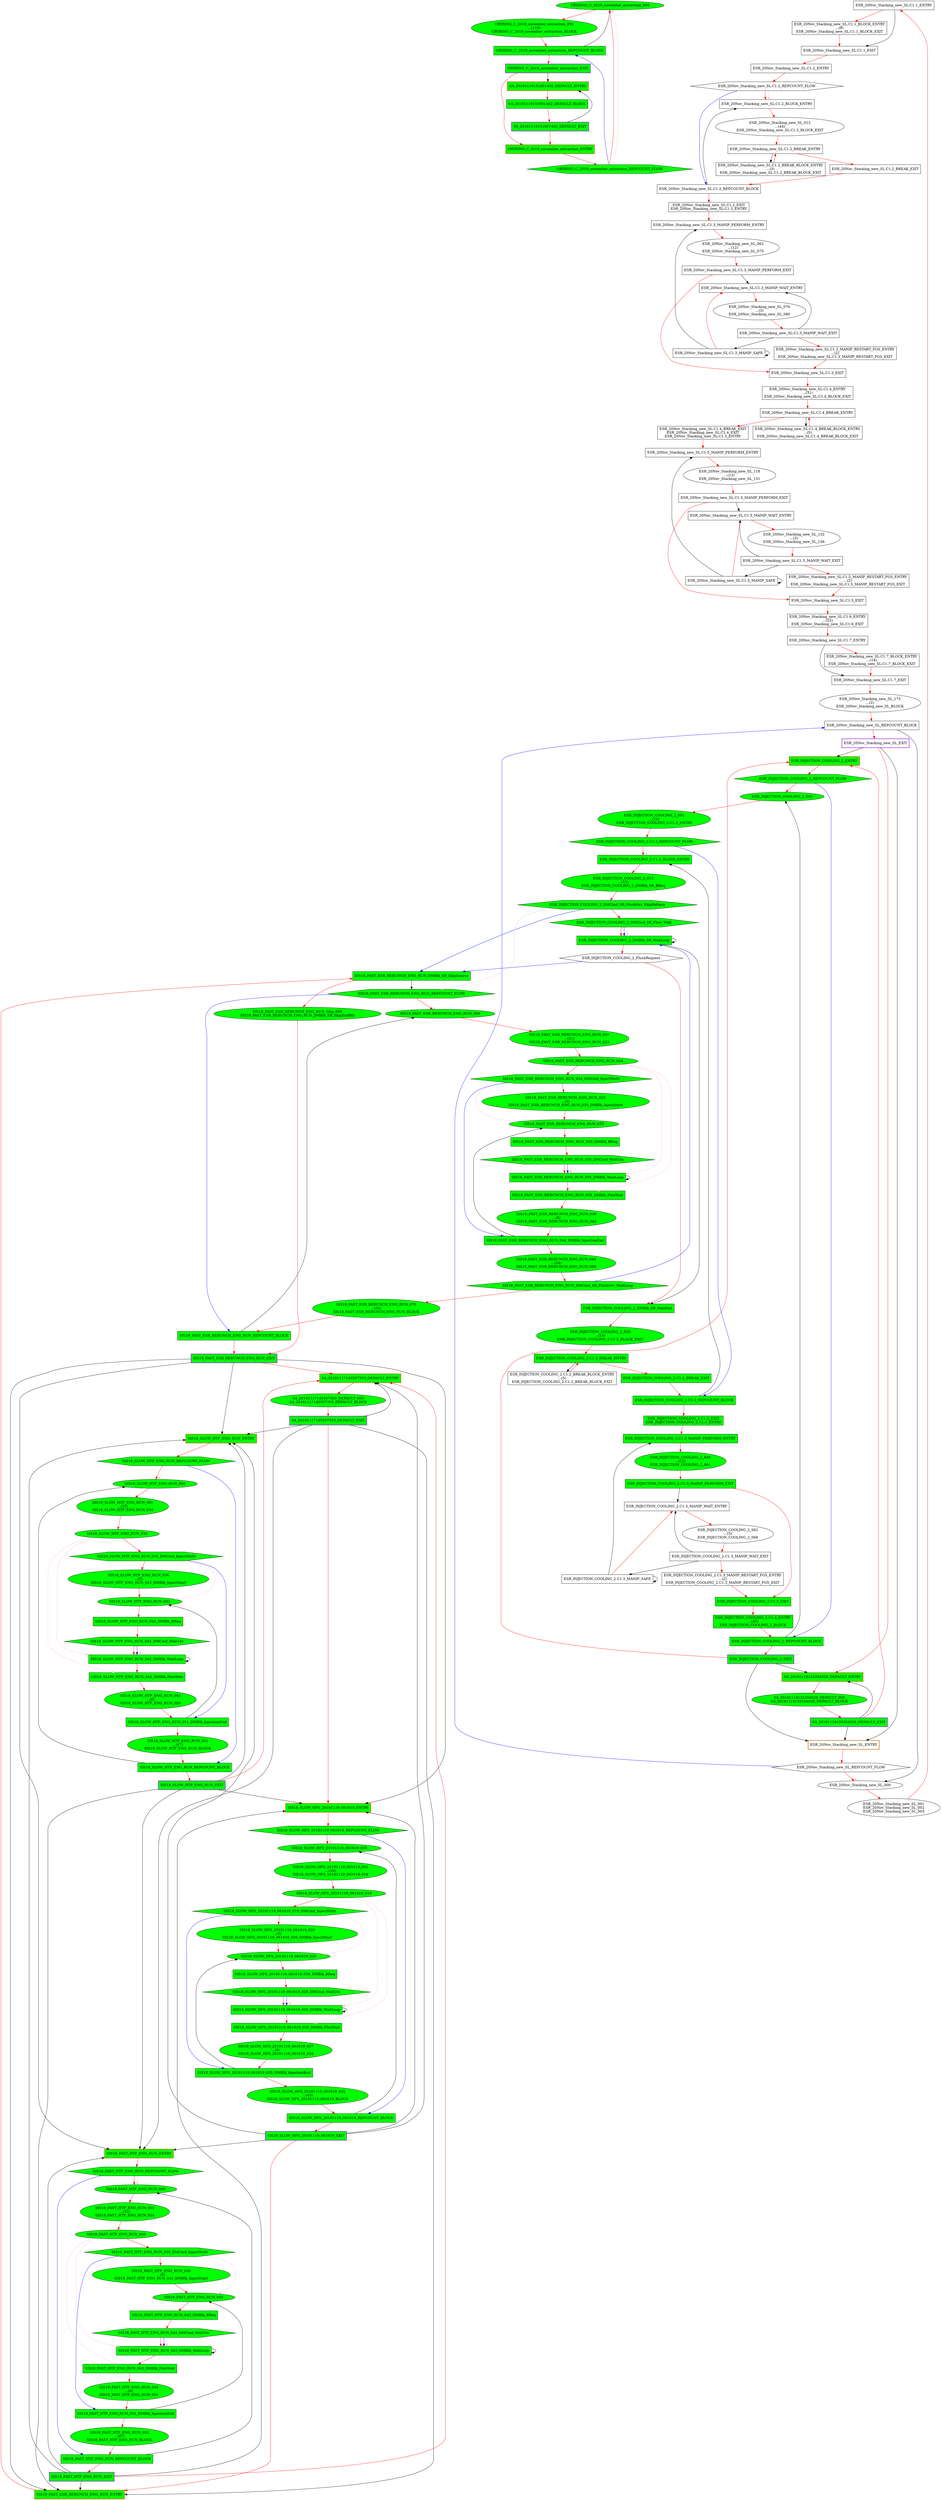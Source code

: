 digraph G {
graph [
name="-compact"
]
CRYRING_C_2019_november_extraction_000 [beamin=0, beamproc=undefined, bpentry=false, bpexit=false, bpid=10, color=black, evtno=259, fid=1, fillcolor=green, gid=200, id="0x10c8103000100280", par="0x0000040000000000", patentry=false, patexit=false, pattern=CRYRING_C_2019_november_extraction, reqnobeam=0, shape=oval, sid=1, style=filled, tef=0, toffs=0, type=tmsg, vacc=0];
CRYRING_C_2019_november_extraction_ENTRY [beamproc=undefined, bpentry=false, bpexit=false, color=darkorange3, fillcolor=green, patentry=true, patexit=false, pattern=CRYRING_C_2019_november_extraction, penwidth=2, qhi=false, qil=false, qlo=false, shape=rectangle, style=filled, tperiod=10000, type=block];
CRYRING_C_2019_november_extraction_EXIT [beamproc=undefined, bpentry=false, bpexit=false, color=purple, fillcolor=green, patentry=false, patexit=true, pattern=CRYRING_C_2019_november_extraction, penwidth=2, qhi=true, qil=true, qlo=true, shape=rectangle, style=filled, tperiod=10000, type=block];
CRYRING_C_2019_november_extraction_REPCOUNT_BLOCK [beamproc=undefined, bpentry=false, bpexit=false, color=black, fillcolor=green, patentry=false, patexit=false, pattern=CRYRING_C_2019_november_extraction, qhi=false, qil=false, qlo=true, shape=rectangle, style=filled, tperiod=10000, type=block];
CRYRING_C_2019_november_extraction_REPCOUNT_FLOW [beamproc=undefined, bpentry=false, bpexit=false, color=black, fillcolor=green, patentry=false, patexit=false, pattern=CRYRING_C_2019_november_extraction, prio=0, shape=hexagon, style=filled, toffs=0, tvalid=0, type=flow];
"ESR_20Nov_Stacking_new_SL.C1.1_ENTRY" [beamproc=undefined, bpentry=false, bpexit=false, color=black, fillcolor=white, patentry=false, patexit=false, pattern=ESR_20Nov_Stacking_new_SL, qhi=false, qil=false, qlo=true, shape=rectangle, style=filled, tperiod=20000000, type=block];
"ESR_20Nov_Stacking_new_SL.C1.1_EXIT" [beamproc=undefined, bpentry=false, bpexit=false, color=black, fillcolor=white, patentry=false, patexit=false, pattern=ESR_20Nov_Stacking_new_SL, qhi=false, qil=false, qlo=false, shape=rectangle, style=filled, tperiod=10000, type=block];
"ESR_20Nov_Stacking_new_SL.C1.2_BLOCK_ENTRY" [beamproc=undefined, bpentry=false, bpexit=false, color=black, fillcolor=white, patentry=false, patexit=false, pattern=ESR_20Nov_Stacking_new_SL, qhi=false, qil=false, qlo=false, shape=rectangle, style=filled, tperiod=10000, type=block];
"ESR_20Nov_Stacking_new_SL.C1.2_BREAK_ENTRY" [beamproc=undefined, bpentry=false, bpexit=false, color=black, fillcolor=white, patentry=false, patexit=false, pattern=ESR_20Nov_Stacking_new_SL, qhi=false, qil=false, qlo=true, shape=rectangle, style=filled, tperiod=10000, type=block];
"ESR_20Nov_Stacking_new_SL.C1.2_BREAK_EXIT" [beamproc=undefined, bpentry=false, bpexit=false, color=black, fillcolor=white, patentry=false, patexit=false, pattern=ESR_20Nov_Stacking_new_SL, qhi=false, qil=false, qlo=false, shape=rectangle, style=filled, tperiod=10000, type=block];
"ESR_20Nov_Stacking_new_SL.C1.2_ENTRY" [beamproc=undefined, bpentry=false, bpexit=false, color=black, fillcolor=white, patentry=false, patexit=false, pattern=ESR_20Nov_Stacking_new_SL, qhi=false, qil=false, qlo=false, shape=rectangle, style=filled, tperiod=10000, type=block];
"ESR_20Nov_Stacking_new_SL.C1.2_REPCOUNT_BLOCK" [beamproc=undefined, bpentry=false, bpexit=false, color=black, fillcolor=white, patentry=false, patexit=false, pattern=ESR_20Nov_Stacking_new_SL, qhi=false, qil=false, qlo=true, shape=rectangle, style=filled, tperiod=10000, type=block];
"ESR_20Nov_Stacking_new_SL.C1.2_REPCOUNT_FLOW" [beamproc=undefined, bpentry=false, bpexit=false, color=black, fillcolor=white, patentry=false, patexit=false, pattern=ESR_20Nov_Stacking_new_SL, prio=0, shape=hexagon, style=filled, toffs=0, tvalid=0, type=flow];
"ESR_20Nov_Stacking_new_SL.C1.3_EXIT" [beamproc=undefined, bpentry=false, bpexit=false, color=black, fillcolor=white, patentry=false, patexit=false, pattern=ESR_20Nov_Stacking_new_SL, qhi=false, qil=false, qlo=false, shape=rectangle, style=filled, tperiod=10000, type=block];
"ESR_20Nov_Stacking_new_SL.C1.3_MANIP_PERFORM_ENTRY" [beamproc=undefined, bpentry=false, bpexit=false, color=black, fillcolor=white, patentry=false, patexit=false, pattern=ESR_20Nov_Stacking_new_SL, qhi=false, qil=false, qlo=false, shape=rectangle, style=filled, tperiod=10000, type=block];
"ESR_20Nov_Stacking_new_SL.C1.3_MANIP_PERFORM_EXIT" [beamproc=undefined, bpentry=false, bpexit=false, color=black, fillcolor=white, patentry=false, patexit=false, pattern=ESR_20Nov_Stacking_new_SL, qhi=false, qil=false, qlo=true, shape=rectangle, style=filled, tperiod=310000000, type=block];
"ESR_20Nov_Stacking_new_SL.C1.3_MANIP_SAFE" [beamproc=undefined, bpentry=false, bpexit=false, color=black, fillcolor=white, patentry=false, patexit=false, pattern=ESR_20Nov_Stacking_new_SL, qhi=false, qil=false, qlo=true, shape=rectangle, style=filled, tperiod=10000000, type=block];
"ESR_20Nov_Stacking_new_SL.C1.3_MANIP_WAIT_ENTRY" [beamproc=undefined, bpentry=false, bpexit=false, color=black, fillcolor=white, patentry=false, patexit=false, pattern=ESR_20Nov_Stacking_new_SL, qhi=false, qil=false, qlo=false, shape=rectangle, style=filled, tperiod=10000, type=block];
"ESR_20Nov_Stacking_new_SL.C1.3_MANIP_WAIT_EXIT" [beamproc=undefined, bpentry=false, bpexit=false, color=black, fillcolor=white, patentry=false, patexit=false, pattern=ESR_20Nov_Stacking_new_SL, qhi=false, qil=false, qlo=true, shape=rectangle, style=filled, tperiod=270000000, type=block];
"ESR_20Nov_Stacking_new_SL.C1.4_BREAK_ENTRY" [beamproc=undefined, bpentry=false, bpexit=false, color=black, fillcolor=white, patentry=false, patexit=false, pattern=ESR_20Nov_Stacking_new_SL, qhi=false, qil=false, qlo=true, shape=rectangle, style=filled, tperiod=10000, type=block];
"ESR_20Nov_Stacking_new_SL.C1.5_EXIT" [beamproc=undefined, bpentry=false, bpexit=false, color=black, fillcolor=white, patentry=false, patexit=false, pattern=ESR_20Nov_Stacking_new_SL, qhi=false, qil=false, qlo=false, shape=rectangle, style=filled, tperiod=10000, type=block];
"ESR_20Nov_Stacking_new_SL.C1.5_MANIP_PERFORM_ENTRY" [beamproc=undefined, bpentry=false, bpexit=false, color=black, fillcolor=white, patentry=false, patexit=false, pattern=ESR_20Nov_Stacking_new_SL, qhi=false, qil=false, qlo=false, shape=rectangle, style=filled, tperiod=10000, type=block];
"ESR_20Nov_Stacking_new_SL.C1.5_MANIP_PERFORM_EXIT" [beamproc=undefined, bpentry=false, bpexit=false, color=black, fillcolor=white, patentry=false, patexit=false, pattern=ESR_20Nov_Stacking_new_SL, qhi=false, qil=false, qlo=true, shape=rectangle, style=filled, tperiod=310000000, type=block];
"ESR_20Nov_Stacking_new_SL.C1.5_MANIP_SAFE" [beamproc=undefined, bpentry=false, bpexit=false, color=black, fillcolor=white, patentry=false, patexit=false, pattern=ESR_20Nov_Stacking_new_SL, qhi=false, qil=false, qlo=true, shape=rectangle, style=filled, tperiod=10000000, type=block];
"ESR_20Nov_Stacking_new_SL.C1.5_MANIP_WAIT_ENTRY" [beamproc=undefined, bpentry=false, bpexit=false, color=black, fillcolor=white, patentry=false, patexit=false, pattern=ESR_20Nov_Stacking_new_SL, qhi=false, qil=false, qlo=false, shape=rectangle, style=filled, tperiod=10000, type=block];
"ESR_20Nov_Stacking_new_SL.C1.5_MANIP_WAIT_EXIT" [beamproc=undefined, bpentry=false, bpexit=false, color=black, fillcolor=white, patentry=false, patexit=false, pattern=ESR_20Nov_Stacking_new_SL, qhi=false, qil=false, qlo=true, shape=rectangle, style=filled, tperiod=270000000, type=block];
"ESR_20Nov_Stacking_new_SL.C1.7_ENTRY" [beamproc=undefined, bpentry=false, bpexit=false, color=black, fillcolor=white, patentry=false, patexit=false, pattern=ESR_20Nov_Stacking_new_SL, qhi=false, qil=false, qlo=true, shape=rectangle, style=filled, tperiod=10000, type=block];
"ESR_20Nov_Stacking_new_SL.C1.7_EXIT" [beamproc=undefined, bpentry=false, bpexit=false, color=black, fillcolor=white, patentry=false, patexit=false, pattern=ESR_20Nov_Stacking_new_SL, qhi=false, qil=false, qlo=false, shape=rectangle, style=filled, tperiod=10000, type=block];
ESR_20Nov_Stacking_new_SL_000 [beamin=0, beamproc=undefined, bpentry=false, bpexit=false, bpid=35, color=black, evtno=255, fid=1, fillcolor=white, gid=340, id="0x11540ff000c008c0", par="0x0000180000000000", patentry=false, patexit=false, pattern=ESR_20Nov_Stacking_new_SL, reqnobeam=0, shape=oval, sid=12, style=filled, tef=0, toffs=0, type=tmsg, vacc=0];
ESR_20Nov_Stacking_new_SL_ENTRY [beamproc=undefined, bpentry=false, bpexit=false, color=darkorange3, fillcolor=white, patentry=true, patexit=false, pattern=ESR_20Nov_Stacking_new_SL, penwidth=2, qhi=false, qil=false, qlo=false, shape=rectangle, style=filled, tperiod=10000, type=block];
ESR_20Nov_Stacking_new_SL_EXIT [beamproc=undefined, bpentry=false, bpexit=false, color=purple, fillcolor=white, patentry=false, patexit=true, pattern=ESR_20Nov_Stacking_new_SL, penwidth=2, qhi=true, qil=true, qlo=true, shape=rectangle, style=filled, tperiod=10000, type=block];
ESR_20Nov_Stacking_new_SL_REPCOUNT_BLOCK [beamproc=undefined, bpentry=false, bpexit=false, color=black, fillcolor=white, patentry=false, patexit=false, pattern=ESR_20Nov_Stacking_new_SL, qhi=false, qil=false, qlo=true, shape=rectangle, style=filled, tperiod=10000, type=block];
ESR_20Nov_Stacking_new_SL_REPCOUNT_FLOW [beamproc=undefined, bpentry=false, bpexit=false, color=black, fillcolor=white, patentry=false, patexit=false, pattern=ESR_20Nov_Stacking_new_SL, prio=0, shape=hexagon, style=filled, toffs=0, tvalid=0, type=flow];
"ESR_INJECTION_COOLING_2.C1.2_BLOCK_ENTRY" [beamproc=undefined, bpentry=false, bpexit=false, color=black, fillcolor=green, patentry=false, patexit=false, pattern=ESR_INJECTION_COOLING_2, qhi=false, qil=false, qlo=false, shape=rectangle, style=filled, tperiod=10000, type=block];
"ESR_INJECTION_COOLING_2.C1.2_BREAK_ENTRY" [beamproc=undefined, bpentry=false, bpexit=false, color=black, fillcolor=green, patentry=false, patexit=false, pattern=ESR_INJECTION_COOLING_2, qhi=false, qil=false, qlo=true, shape=rectangle, style=filled, tperiod=10000, type=block];
"ESR_INJECTION_COOLING_2.C1.2_BREAK_EXIT" [beamproc=undefined, bpentry=false, bpexit=false, color=black, fillcolor=green, patentry=false, patexit=false, pattern=ESR_INJECTION_COOLING_2, qhi=false, qil=false, qlo=false, shape=rectangle, style=filled, tperiod=10000, type=block];
"ESR_INJECTION_COOLING_2.C1.2_REPCOUNT_BLOCK" [beamproc=undefined, bpentry=false, bpexit=false, color=black, fillcolor=green, patentry=false, patexit=false, pattern=ESR_INJECTION_COOLING_2, qhi=false, qil=false, qlo=true, shape=rectangle, style=filled, tperiod=10000, type=block];
"ESR_INJECTION_COOLING_2.C1.2_REPCOUNT_FLOW" [beamproc=undefined, bpentry=false, bpexit=false, color=black, fillcolor=green, patentry=false, patexit=false, pattern=ESR_INJECTION_COOLING_2, prio=0, shape=hexagon, style=filled, toffs=0, tvalid=0, type=flow];
"ESR_INJECTION_COOLING_2.C1.3_EXIT" [beamproc=undefined, bpentry=false, bpexit=false, color=black, fillcolor=green, patentry=false, patexit=false, pattern=ESR_INJECTION_COOLING_2, qhi=false, qil=false, qlo=false, shape=rectangle, style=filled, tperiod=10000, type=block];
"ESR_INJECTION_COOLING_2.C1.3_MANIP_PERFORM_ENTRY" [beamproc=undefined, bpentry=false, bpexit=false, color=black, fillcolor=green, patentry=false, patexit=false, pattern=ESR_INJECTION_COOLING_2, qhi=false, qil=false, qlo=false, shape=rectangle, style=filled, tperiod=10000, type=block];
"ESR_INJECTION_COOLING_2.C1.3_MANIP_PERFORM_EXIT" [beamproc=undefined, bpentry=false, bpexit=false, color=black, fillcolor=green, patentry=false, patexit=false, pattern=ESR_INJECTION_COOLING_2, qhi=false, qil=false, qlo=true, shape=rectangle, style=filled, tperiod=310000000, type=block];
"ESR_INJECTION_COOLING_2.C1.3_MANIP_SAFE" [beamproc=undefined, bpentry=false, bpexit=false, color=black, fillcolor=white, patentry=false, patexit=false, pattern=ESR_INJECTION_COOLING_2, qhi=false, qil=false, qlo=true, shape=rectangle, style=filled, tperiod=10000000, type=block];
"ESR_INJECTION_COOLING_2.C1.3_MANIP_WAIT_ENTRY" [beamproc=undefined, bpentry=false, bpexit=false, color=black, fillcolor=white, patentry=false, patexit=false, pattern=ESR_INJECTION_COOLING_2, qhi=false, qil=false, qlo=false, shape=rectangle, style=filled, tperiod=10000, type=block];
"ESR_INJECTION_COOLING_2.C1.3_MANIP_WAIT_EXIT" [beamproc=undefined, bpentry=false, bpexit=false, color=black, fillcolor=white, patentry=false, patexit=false, pattern=ESR_INJECTION_COOLING_2, qhi=false, qil=false, qlo=true, shape=rectangle, style=filled, tperiod=270000000, type=block];
ESR_INJECTION_COOLING_2_000 [beamin=0, beamproc=undefined, bpentry=false, bpexit=false, bpid=11, color=black, evtno=255, fid=1, fillcolor=green, gid=340, id="0x11540ff0005002c0", par="0x0000200000000000", patentry=false, patexit=false, pattern=ESR_INJECTION_COOLING_2, reqnobeam=0, shape=oval, sid=5, style=filled, tef=0, toffs=0, type=tmsg, vacc=0];
ESR_INJECTION_COOLING_2_DMBlk_SR_WaitEnd [beamproc=undefined, bpentry=false, bpexit=false, color=black, fillcolor=green, patentry=false, patexit=false, pattern=ESR_INJECTION_COOLING_2, qhi=false, qil=false, qlo=false, shape=rectangle, style=filled, tperiod=10000, type=block];
ESR_INJECTION_COOLING_2_DMBlk_SR_WaitLoop [beamproc=undefined, bpentry=false, bpexit=false, color=black, fillcolor=green, patentry=false, patexit=false, pattern=ESR_INJECTION_COOLING_2, qhi=true, qil=true, qlo=true, shape=rectangle, style=filled, tperiod=100000, type=block];
ESR_INJECTION_COOLING_2_DMCmd_SR_Flow_Wait [beamproc=undefined, bpentry=false, bpexit=false, color=black, fillcolor=green, patentry=false, patexit=false, pattern=ESR_INJECTION_COOLING_2, prio=0, shape=hexagon, style=filled, toffs=0, tvalid=0, type=flow];
ESR_INJECTION_COOLING_2_DMCmd_SR_FlushOvr_SkipPattern [beamproc=undefined, bpentry=false, bpexit=false, color=black, fillcolor=green, patentry=false, patexit=false, pattern=ESR_INJECTION_COOLING_2, prio=0, qhi=false, qil=false, qlo=true, shape=hexagon, style=filled, toffs=0, tvalid=0, type=flush];
ESR_INJECTION_COOLING_2_ENTRY [beamproc=undefined, bpentry=false, bpexit=false, color=darkorange3, fillcolor=green, patentry=true, patexit=false, pattern=ESR_INJECTION_COOLING_2, penwidth=2, qhi=false, qil=false, qlo=false, shape=rectangle, style=filled, tperiod=10000, type=block];
ESR_INJECTION_COOLING_2_EXIT [beamproc=undefined, bpentry=false, bpexit=false, color=purple, fillcolor=green, patentry=false, patexit=true, pattern=ESR_INJECTION_COOLING_2, penwidth=2, qhi=true, qil=true, qlo=true, shape=rectangle, style=filled, tperiod=10000, type=block];
ESR_INJECTION_COOLING_2_FlushRequest [beamproc=undefined, bpentry=false, bpexit=false, color=black, fillcolor=white, patentry=false, patexit=false, pattern=ESR_INJECTION_COOLING_2, prio=1, qhi=true, qil=false, qlo=true, shape=hexagon, style=filled, toffs=0, tvalid=0, type=flush];
ESR_INJECTION_COOLING_2_REPCOUNT_BLOCK [beamproc=undefined, bpentry=false, bpexit=false, color=black, fillcolor=green, patentry=false, patexit=false, pattern=ESR_INJECTION_COOLING_2, qhi=false, qil=false, qlo=true, shape=rectangle, style=filled, tperiod=10000, type=block];
ESR_INJECTION_COOLING_2_REPCOUNT_FLOW [beamproc=undefined, bpentry=false, bpexit=false, color=black, fillcolor=green, patentry=false, patexit=false, pattern=ESR_INJECTION_COOLING_2, prio=0, shape=hexagon, style=filled, toffs=0, tvalid=0, type=flow];
SA_20191117145507303_DEFAULT_ENTRY [beamproc=undefined, bpentry=false, bpexit=false, color=darkorange3, fillcolor=green, patentry=true, patexit=false, pattern=SA_20191117145507303_DEFAULT, penwidth=2, qhi=false, qil=false, qlo=false, shape=rectangle, style=filled, tperiod=10000, type=block];
SA_20191117145507303_DEFAULT_EXIT [beamproc=undefined, bpentry=false, bpexit=false, color=purple, fillcolor=green, patentry=false, patexit=true, pattern=SA_20191117145507303_DEFAULT, penwidth=2, qhi=true, qil=true, qlo=true, shape=rectangle, style=filled, tperiod=10000, type=block];
SA_20191118135254028_DEFAULT_ENTRY [beamproc=undefined, bpentry=false, bpexit=false, color=darkorange3, fillcolor=green, patentry=true, patexit=false, pattern=SA_20191118135254028_DEFAULT, penwidth=2, qhi=false, qil=false, qlo=false, shape=rectangle, style=filled, tperiod=10000, type=block];
SA_20191118135254028_DEFAULT_EXIT [beamproc=undefined, bpentry=false, bpexit=false, color=purple, fillcolor=green, patentry=false, patexit=true, pattern=SA_20191118135254028_DEFAULT, penwidth=2, qhi=true, qil=true, qlo=true, shape=rectangle, style=filled, tperiod=10000, type=block];
SA_20191119151601402_DEFAULT_BLOCK [beamproc=undefined, bpentry=false, bpexit=false, color=black, fillcolor=green, patentry=false, patexit=false, pattern=SA_20191119151601402_DEFAULT, qhi=false, qil=false, qlo=false, shape=rectangle, style=filled, tperiod=1000000000, type=block];
SA_20191119151601402_DEFAULT_ENTRY [beamproc=undefined, bpentry=false, bpexit=false, color=darkorange3, fillcolor=green, patentry=true, patexit=false, pattern=SA_20191119151601402_DEFAULT, penwidth=2, qhi=false, qil=false, qlo=false, shape=rectangle, style=filled, tperiod=10000, type=block];
SA_20191119151601402_DEFAULT_EXIT [beamproc=undefined, bpentry=false, bpexit=false, color=purple, fillcolor=green, patentry=false, patexit=true, pattern=SA_20191119151601402_DEFAULT, penwidth=2, qhi=true, qil=true, qlo=true, shape=rectangle, style=filled, tperiod=10000, type=block];
SIS18_FAST_ESR_REBUNCH_ENG_RUN_000 [beamin=0, beamproc=undefined, bpentry=false, bpexit=false, bpid=26, color=black, evtno=255, fid=1, fillcolor=green, gid=300, id="0x112c0ff000100680", par="0x0000080000000000", patentry=false, patexit=false, pattern=SIS18_FAST_ESR_REBUNCH_ENG_RUN, reqnobeam=0, shape=oval, sid=1, style=filled, tef=0, toffs=0, type=tmsg, vacc=0];
SIS18_FAST_ESR_REBUNCH_ENG_RUN_024 [beamin=0, beamproc=undefined, bpentry=false, bpexit=false, bpid=1, color=black, evtno=350, fid=1, fillcolor=green, gid=300, id="0x112c15e000100049", par="0x041211c004121228", patentry=false, patexit=false, pattern=SIS18_FAST_ESR_REBUNCH_ENG_RUN, reqnobeam=0, shape=oval, sid=1, style=filled, tef=752131895, toffs=20000024, type=tmsg, vacc=9];
SIS18_FAST_ESR_REBUNCH_ENG_RUN_024_DMCmd_InjectMulti [beamproc=undefined, bpentry=false, bpexit=false, color=black, fillcolor=green, patentry=false, patexit=false, pattern=SIS18_FAST_ESR_REBUNCH_ENG_RUN, prio=0, shape=hexagon, style=filled, toffs=20000025, tvalid=0, type=flow];
SIS18_FAST_ESR_REBUNCH_ENG_RUN_035 [beamin=1, beamproc=undefined, bpentry=false, bpexit=false, bpid=2, color=black, evtno=352, fid=1, fillcolor=green, gid=300, id="0x112c160800100089", par="0x0000080000000000", patentry=false, patexit=false, pattern=SIS18_FAST_ESR_REBUNCH_ENG_RUN, reqnobeam=0, shape=oval, sid=1, style=filled, tef=0, toffs=0, type=tmsg, vacc=9];
SIS18_FAST_ESR_REBUNCH_ENG_RUN_035_DMBlk_BReq [beamproc=undefined, bpentry=false, bpexit=false, color=black, fillcolor=green, patentry=false, patexit=false, pattern=SIS18_FAST_ESR_REBUNCH_ENG_RUN, qhi=false, qil=false, qlo=false, shape=rectangle, style=filled, tperiod=10000, type=block];
SIS18_FAST_ESR_REBUNCH_ENG_RUN_035_DMBlk_FlexWait [beamproc=undefined, bpentry=false, bpexit=false, color=black, fillcolor=green, patentry=false, patexit=false, pattern=SIS18_FAST_ESR_REBUNCH_ENG_RUN, qhi=true, qil=true, qlo=true, shape=rectangle, style=filled, tperiod=71000, type=block];
SIS18_FAST_ESR_REBUNCH_ENG_RUN_035_DMBlk_WaitLoop [beamproc=undefined, bpentry=false, bpexit=false, color=black, fillcolor=green, patentry=false, patexit=false, pattern=SIS18_FAST_ESR_REBUNCH_ENG_RUN, qhi=true, qil=true, qlo=true, shape=rectangle, style=filled, tperiod=10000, type=block];
SIS18_FAST_ESR_REBUNCH_ENG_RUN_035_DMCmd_Wait10s [beamproc=undefined, bpentry=false, bpexit=false, color=black, fillcolor=green, patentry=false, patexit=false, pattern=SIS18_FAST_ESR_REBUNCH_ENG_RUN, prio=0, shape=hexagon, style=filled, toffs=0, tvalid=0, type=flow];
SIS18_FAST_ESR_REBUNCH_ENG_RUN_044_DMBlk_InjectionEnd [beamproc=undefined, bpentry=false, bpexit=false, color=black, fillcolor=green, patentry=false, patexit=false, pattern=SIS18_FAST_ESR_REBUNCH_ENG_RUN, qhi=true, qil=true, qlo=true, shape=rectangle, style=filled, tperiod=509999976, type=block];
SIS18_FAST_ESR_REBUNCH_ENG_RUN_DMBlk_SR_SkipSource [beamproc=undefined, bpentry=false, bpexit=false, color=black, fillcolor=green, patentry=false, patexit=false, pattern=SIS18_FAST_ESR_REBUNCH_ENG_RUN, qhi=true, qil=false, qlo=true, shape=rectangle, style=filled, tperiod=10000, type=block];
SIS18_FAST_ESR_REBUNCH_ENG_RUN_DMCmd_SR_FlushOvr_WaitLoop [beamproc=undefined, bpentry=false, bpexit=false, color=black, fillcolor=green, patentry=false, patexit=false, pattern=SIS18_FAST_ESR_REBUNCH_ENG_RUN, prio=1, qhi=false, qil=false, qlo=true, shape=hexagon, style=filled, toffs=761000000, tvalid=0, type=flush];
SIS18_FAST_ESR_REBUNCH_ENG_RUN_ENTRY [beamproc=undefined, bpentry=false, bpexit=false, color=darkorange3, fillcolor=green, patentry=true, patexit=false, pattern=SIS18_FAST_ESR_REBUNCH_ENG_RUN, penwidth=2, qhi=false, qil=false, qlo=false, shape=rectangle, style=filled, tperiod=10000, type=block];
SIS18_FAST_ESR_REBUNCH_ENG_RUN_EXIT [beamproc=undefined, bpentry=false, bpexit=false, color=purple, fillcolor=green, patentry=false, patexit=true, pattern=SIS18_FAST_ESR_REBUNCH_ENG_RUN, penwidth=2, qhi=true, qil=true, qlo=true, shape=rectangle, style=filled, tperiod=10000, type=block];
SIS18_FAST_ESR_REBUNCH_ENG_RUN_REPCOUNT_BLOCK [beamproc=undefined, bpentry=false, bpexit=false, color=black, fillcolor=green, patentry=false, patexit=false, pattern=SIS18_FAST_ESR_REBUNCH_ENG_RUN, qhi=false, qil=false, qlo=true, shape=rectangle, style=filled, tperiod=10000, type=block];
SIS18_FAST_ESR_REBUNCH_ENG_RUN_REPCOUNT_FLOW [beamproc=undefined, bpentry=false, bpexit=false, color=black, fillcolor=green, patentry=false, patexit=false, pattern=SIS18_FAST_ESR_REBUNCH_ENG_RUN, prio=0, shape=hexagon, style=filled, toffs=0, tvalid=0, type=flow];
SIS18_FAST_HTP_ENG_RUN_000 [beamin=0, beamproc=undefined, bpentry=false, bpexit=false, bpid=34, color=black, evtno=255, fid=1, fillcolor=green, gid=300, id="0x112c0ff000400880", par="0x0000100000000000", patentry=false, patexit=false, pattern=SIS18_FAST_HTP_ENG_RUN, reqnobeam=0, shape=oval, sid=4, style=filled, tef=0, toffs=0, type=tmsg, vacc=0];
SIS18_FAST_HTP_ENG_RUN_035 [beamin=0, beamproc=undefined, bpentry=false, bpexit=false, bpid=27, color=black, evtno=350, fid=1, fillcolor=green, gid=300, id="0x112c15e0004006c8", par="0x04122bf404122c5c", patentry=false, patexit=false, pattern=SIS18_FAST_HTP_ENG_RUN, reqnobeam=0, shape=oval, sid=4, style=filled, tef=93637783, toffs=20000024, type=tmsg, vacc=8];
SIS18_FAST_HTP_ENG_RUN_035_DMCmd_InjectMulti [beamproc=undefined, bpentry=false, bpexit=false, color=black, fillcolor=green, patentry=false, patexit=false, pattern=SIS18_FAST_HTP_ENG_RUN, prio=0, shape=hexagon, style=filled, toffs=20000025, tvalid=0, type=flow];
SIS18_FAST_HTP_ENG_RUN_043 [beamin=1, beamproc=undefined, bpentry=false, bpexit=false, bpid=28, color=black, evtno=352, fid=1, fillcolor=green, gid=300, id="0x112c160800400708", par="0x0000100000000000", patentry=false, patexit=false, pattern=SIS18_FAST_HTP_ENG_RUN, reqnobeam=0, shape=oval, sid=4, style=filled, tef=0, toffs=0, type=tmsg, vacc=8];
SIS18_FAST_HTP_ENG_RUN_043_DMBlk_BReq [beamproc=undefined, bpentry=false, bpexit=false, color=black, fillcolor=green, patentry=false, patexit=false, pattern=SIS18_FAST_HTP_ENG_RUN, qhi=false, qil=false, qlo=false, shape=rectangle, style=filled, tperiod=10000, type=block];
SIS18_FAST_HTP_ENG_RUN_043_DMBlk_FlexWait [beamproc=undefined, bpentry=false, bpexit=false, color=black, fillcolor=green, patentry=false, patexit=false, pattern=SIS18_FAST_HTP_ENG_RUN, qhi=true, qil=true, qlo=true, shape=rectangle, style=filled, tperiod=71000, type=block];
SIS18_FAST_HTP_ENG_RUN_043_DMBlk_WaitLoop [beamproc=undefined, bpentry=false, bpexit=false, color=black, fillcolor=green, patentry=false, patexit=false, pattern=SIS18_FAST_HTP_ENG_RUN, qhi=true, qil=true, qlo=true, shape=rectangle, style=filled, tperiod=10000, type=block];
SIS18_FAST_HTP_ENG_RUN_043_DMCmd_Wait10s [beamproc=undefined, bpentry=false, bpexit=false, color=black, fillcolor=green, patentry=false, patexit=false, pattern=SIS18_FAST_HTP_ENG_RUN, prio=0, shape=hexagon, style=filled, toffs=0, tvalid=0, type=flow];
SIS18_FAST_HTP_ENG_RUN_052_DMBlk_InjectionEnd [beamproc=undefined, bpentry=false, bpexit=false, color=black, fillcolor=green, patentry=false, patexit=false, pattern=SIS18_FAST_HTP_ENG_RUN, qhi=true, qil=true, qlo=true, shape=rectangle, style=filled, tperiod=125999976, type=block];
SIS18_FAST_HTP_ENG_RUN_ENTRY [beamproc=undefined, bpentry=false, bpexit=false, color=darkorange3, fillcolor=green, patentry=true, patexit=false, pattern=SIS18_FAST_HTP_ENG_RUN, penwidth=2, qhi=false, qil=false, qlo=false, shape=rectangle, style=filled, tperiod=10000, type=block];
SIS18_FAST_HTP_ENG_RUN_EXIT [beamproc=undefined, bpentry=false, bpexit=false, color=purple, fillcolor=green, patentry=false, patexit=true, pattern=SIS18_FAST_HTP_ENG_RUN, penwidth=2, qhi=true, qil=true, qlo=true, shape=rectangle, style=filled, tperiod=10000, type=block];
SIS18_FAST_HTP_ENG_RUN_REPCOUNT_BLOCK [beamproc=undefined, bpentry=false, bpexit=false, color=black, fillcolor=green, patentry=false, patexit=false, pattern=SIS18_FAST_HTP_ENG_RUN, qhi=false, qil=false, qlo=true, shape=rectangle, style=filled, tperiod=10000, type=block];
SIS18_FAST_HTP_ENG_RUN_REPCOUNT_FLOW [beamproc=undefined, bpentry=false, bpexit=false, color=black, fillcolor=green, patentry=false, patexit=false, pattern=SIS18_FAST_HTP_ENG_RUN, prio=0, shape=hexagon, style=filled, toffs=0, tvalid=0, type=flow];
SIS18_SLOW_HFS_20191119_061619_000 [beamin=0, beamproc=undefined, bpentry=false, bpexit=false, bpid=16, color=black, evtno=255, fid=1, fillcolor=green, gid=300, id="0x112c0ff000200400", par="0x0000140000000000", patentry=false, patexit=false, pattern=SIS18_SLOW_HFS_20191119_061619, reqnobeam=0, shape=oval, sid=2, style=filled, tef=0, toffs=0, type=tmsg, vacc=0];
SIS18_SLOW_HFS_20191119_061619_019 [beamin=0, beamproc=undefined, bpentry=false, bpexit=false, bpid=9, color=black, evtno=350, fid=1, fillcolor=green, gid=300, id="0x112c15e00020024a", par="0x04124350041243b8", patentry=false, patexit=false, pattern=SIS18_SLOW_HFS_20191119_061619, reqnobeam=0, shape=oval, sid=2, style=filled, tef=3018310591, toffs=20000024, type=tmsg, vacc=10];
SIS18_SLOW_HFS_20191119_061619_019_DMCmd_InjectMulti [beamproc=undefined, bpentry=false, bpexit=false, color=black, fillcolor=green, patentry=false, patexit=false, pattern=SIS18_SLOW_HFS_20191119_061619, prio=0, shape=hexagon, style=filled, toffs=20000025, tvalid=0, type=flow];
SIS18_SLOW_HFS_20191119_061619_026 [beamin=1, beamproc=undefined, bpentry=false, bpexit=false, bpid=10, color=black, evtno=352, fid=1, fillcolor=green, gid=300, id="0x112c16080020028a", par="0x0000140000000000", patentry=false, patexit=false, pattern=SIS18_SLOW_HFS_20191119_061619, reqnobeam=0, shape=oval, sid=2, style=filled, tef=0, toffs=0, type=tmsg, vacc=10];
SIS18_SLOW_HFS_20191119_061619_026_DMBlk_BReq [beamproc=undefined, bpentry=false, bpexit=false, color=black, fillcolor=green, patentry=false, patexit=false, pattern=SIS18_SLOW_HFS_20191119_061619, qhi=false, qil=false, qlo=false, shape=rectangle, style=filled, tperiod=10000, type=block];
SIS18_SLOW_HFS_20191119_061619_026_DMBlk_FlexWait [beamproc=undefined, bpentry=false, bpexit=false, color=black, fillcolor=green, patentry=false, patexit=false, pattern=SIS18_SLOW_HFS_20191119_061619, qhi=true, qil=true, qlo=true, shape=rectangle, style=filled, tperiod=71000, type=block];
SIS18_SLOW_HFS_20191119_061619_026_DMBlk_WaitLoop [beamproc=undefined, bpentry=false, bpexit=false, color=black, fillcolor=green, patentry=false, patexit=false, pattern=SIS18_SLOW_HFS_20191119_061619, qhi=true, qil=true, qlo=true, shape=rectangle, style=filled, tperiod=10000, type=block];
SIS18_SLOW_HFS_20191119_061619_026_DMCmd_Wait10s [beamproc=undefined, bpentry=false, bpexit=false, color=black, fillcolor=green, patentry=false, patexit=false, pattern=SIS18_SLOW_HFS_20191119_061619, prio=0, shape=hexagon, style=filled, toffs=0, tvalid=0, type=flow];
SIS18_SLOW_HFS_20191119_061619_035_DMBlk_InjectionEnd [beamproc=undefined, bpentry=false, bpexit=false, color=black, fillcolor=green, patentry=false, patexit=false, pattern=SIS18_SLOW_HFS_20191119_061619, qhi=true, qil=true, qlo=true, shape=rectangle, style=filled, tperiod=25999976, type=block];
SIS18_SLOW_HFS_20191119_061619_ENTRY [beamproc=undefined, bpentry=false, bpexit=false, color=darkorange3, fillcolor=green, patentry=true, patexit=false, pattern=SIS18_SLOW_HFS_20191119_061619, penwidth=2, qhi=false, qil=false, qlo=false, shape=rectangle, style=filled, tperiod=10000, type=block];
SIS18_SLOW_HFS_20191119_061619_EXIT [beamproc=undefined, bpentry=false, bpexit=false, color=purple, fillcolor=green, patentry=false, patexit=true, pattern=SIS18_SLOW_HFS_20191119_061619, penwidth=2, qhi=true, qil=true, qlo=true, shape=rectangle, style=filled, tperiod=10000, type=block];
SIS18_SLOW_HFS_20191119_061619_REPCOUNT_BLOCK [beamproc=undefined, bpentry=false, bpexit=false, color=black, fillcolor=green, patentry=false, patexit=false, pattern=SIS18_SLOW_HFS_20191119_061619, qhi=false, qil=false, qlo=true, shape=rectangle, style=filled, tperiod=10000, type=block];
SIS18_SLOW_HFS_20191119_061619_REPCOUNT_FLOW [beamproc=undefined, bpentry=false, bpexit=false, color=black, fillcolor=green, patentry=false, patexit=false, pattern=SIS18_SLOW_HFS_20191119_061619, prio=0, shape=hexagon, style=filled, toffs=0, tvalid=0, type=flow];
SIS18_SLOW_HTP_ENG_RUN_000 [beamin=0, beamproc=undefined, bpentry=false, bpexit=false, bpid=24, color=black, evtno=255, fid=1, fillcolor=green, gid=300, id="0x112c0ff000300600", par="0x00000c0000000000", patentry=false, patexit=false, pattern=SIS18_SLOW_HTP_ENG_RUN, reqnobeam=0, shape=oval, sid=3, style=filled, tef=0, toffs=0, type=tmsg, vacc=0];
SIS18_SLOW_HTP_ENG_RUN_035 [beamin=0, beamproc=undefined, bpentry=false, bpexit=false, bpid=17, color=black, evtno=350, fid=1, fillcolor=green, gid=300, id="0x112c15e00030044b", par="0x0412590c04125974", patentry=false, patexit=false, pattern=SIS18_SLOW_HTP_ENG_RUN, reqnobeam=0, shape=oval, sid=3, style=filled, tef=3316662623, toffs=20000024, type=tmsg, vacc=11];
SIS18_SLOW_HTP_ENG_RUN_035_DMCmd_InjectMulti [beamproc=undefined, bpentry=false, bpexit=false, color=black, fillcolor=green, patentry=false, patexit=false, pattern=SIS18_SLOW_HTP_ENG_RUN, prio=0, shape=hexagon, style=filled, toffs=20000025, tvalid=0, type=flow];
SIS18_SLOW_HTP_ENG_RUN_042 [beamin=1, beamproc=undefined, bpentry=false, bpexit=false, bpid=18, color=black, evtno=352, fid=1, fillcolor=green, gid=300, id="0x112c16080030048b", par="0x00000c0000000000", patentry=false, patexit=false, pattern=SIS18_SLOW_HTP_ENG_RUN, reqnobeam=0, shape=oval, sid=3, style=filled, tef=0, toffs=0, type=tmsg, vacc=11];
SIS18_SLOW_HTP_ENG_RUN_042_DMBlk_BReq [beamproc=undefined, bpentry=false, bpexit=false, color=black, fillcolor=green, patentry=false, patexit=false, pattern=SIS18_SLOW_HTP_ENG_RUN, qhi=false, qil=false, qlo=false, shape=rectangle, style=filled, tperiod=10000, type=block];
SIS18_SLOW_HTP_ENG_RUN_042_DMBlk_FlexWait [beamproc=undefined, bpentry=false, bpexit=false, color=black, fillcolor=green, patentry=false, patexit=false, pattern=SIS18_SLOW_HTP_ENG_RUN, qhi=true, qil=true, qlo=true, shape=rectangle, style=filled, tperiod=71000, type=block];
SIS18_SLOW_HTP_ENG_RUN_042_DMBlk_WaitLoop [beamproc=undefined, bpentry=false, bpexit=false, color=black, fillcolor=green, patentry=false, patexit=false, pattern=SIS18_SLOW_HTP_ENG_RUN, qhi=true, qil=true, qlo=true, shape=rectangle, style=filled, tperiod=10000, type=block];
SIS18_SLOW_HTP_ENG_RUN_042_DMCmd_Wait10s [beamproc=undefined, bpentry=false, bpexit=false, color=black, fillcolor=green, patentry=false, patexit=false, pattern=SIS18_SLOW_HTP_ENG_RUN, prio=0, shape=hexagon, style=filled, toffs=0, tvalid=0, type=flow];
SIS18_SLOW_HTP_ENG_RUN_051_DMBlk_InjectionEnd [beamproc=undefined, bpentry=false, bpexit=false, color=black, fillcolor=green, patentry=false, patexit=false, pattern=SIS18_SLOW_HTP_ENG_RUN, qhi=true, qil=true, qlo=true, shape=rectangle, style=filled, tperiod=25999976, type=block];
SIS18_SLOW_HTP_ENG_RUN_ENTRY [beamproc=undefined, bpentry=false, bpexit=false, color=darkorange3, fillcolor=green, patentry=true, patexit=false, pattern=SIS18_SLOW_HTP_ENG_RUN, penwidth=2, qhi=false, qil=false, qlo=false, shape=rectangle, style=filled, tperiod=10000, type=block];
SIS18_SLOW_HTP_ENG_RUN_EXIT [beamproc=undefined, bpentry=false, bpexit=false, color=purple, fillcolor=green, patentry=false, patexit=true, pattern=SIS18_SLOW_HTP_ENG_RUN, penwidth=2, qhi=true, qil=true, qlo=true, shape=rectangle, style=filled, tperiod=10000, type=block];
SIS18_SLOW_HTP_ENG_RUN_REPCOUNT_BLOCK [beamproc=undefined, bpentry=false, bpexit=false, color=black, fillcolor=green, patentry=false, patexit=false, pattern=SIS18_SLOW_HTP_ENG_RUN, qhi=false, qil=false, qlo=true, shape=rectangle, style=filled, tperiod=10000, type=block];
SIS18_SLOW_HTP_ENG_RUN_REPCOUNT_FLOW [beamproc=undefined, bpentry=false, bpexit=false, color=black, fillcolor=green, patentry=false, patexit=false, pattern=SIS18_SLOW_HTP_ENG_RUN, prio=0, shape=hexagon, style=filled, toffs=0, tvalid=0, type=flow];
"CRYRING_C_2019_november_extraction_001
...(119)
CRYRING_C_2019_november_extraction_BLOCK" [color=black, fillcolor=green, label="CRYRING_C_2019_november_extraction_001
...(119)
CRYRING_C_2019_november_extraction_BLOCK", pattern=CRYRING_C_2019_november_extraction, shape=oval, style=filled, type=tmsg];
"ESR_20Nov_Stacking_new_SL.C1.1_BLOCK_ENTRY
...(8)
ESR_20Nov_Stacking_new_SL.C1.1_BLOCK_EXIT" [color=black, fillcolor=white, label="ESR_20Nov_Stacking_new_SL.C1.1_BLOCK_ENTRY
...(8)
ESR_20Nov_Stacking_new_SL.C1.1_BLOCK_EXIT", pattern=ESR_20Nov_Stacking_new_SL, shape=rectangle, style=filled, type=block];
"ESR_20Nov_Stacking_new_SL_012
...(44)
ESR_20Nov_Stacking_new_SL.C1.2_BLOCK_EXIT" [color=black, fillcolor=white, label="ESR_20Nov_Stacking_new_SL_012
...(44)
ESR_20Nov_Stacking_new_SL.C1.2_BLOCK_EXIT", pattern=ESR_20Nov_Stacking_new_SL, shape=oval, style=filled, type=tmsg];
"ESR_20Nov_Stacking_new_SL.C1.2_BREAK_BLOCK_ENTRY
...(5)
ESR_20Nov_Stacking_new_SL.C1.2_BREAK_BLOCK_EXIT" [color=black, fillcolor=white, label="ESR_20Nov_Stacking_new_SL.C1.2_BREAK_BLOCK_ENTRY
...(5)
ESR_20Nov_Stacking_new_SL.C1.2_BREAK_BLOCK_EXIT", pattern=ESR_20Nov_Stacking_new_SL, shape=rectangle, style=filled, type=block];
"ESR_20Nov_Stacking_new_SL.C1.2_EXIT
ESR_20Nov_Stacking_new_SL.C1.3_ENTRY" [color=black, fillcolor=white, pattern=ESR_20Nov_Stacking_new_SL, shape=rectangle, style=filled, type=block];
"ESR_20Nov_Stacking_new_SL.C1.3_MANIP_RESTART_FGS_ENTRY
...(2)
ESR_20Nov_Stacking_new_SL.C1.3_MANIP_RESTART_FGS_EXIT" [color=black, fillcolor=white, label="ESR_20Nov_Stacking_new_SL.C1.3_MANIP_RESTART_FGS_ENTRY
...(2)
ESR_20Nov_Stacking_new_SL.C1.3_MANIP_RESTART_FGS_EXIT", pattern=ESR_20Nov_Stacking_new_SL, shape=rectangle, style=filled, type=block];
"ESR_20Nov_Stacking_new_SL.C1.4_ENTRY
...(31)
ESR_20Nov_Stacking_new_SL.C1.4_BLOCK_EXIT" [color=black, fillcolor=white, label="ESR_20Nov_Stacking_new_SL.C1.4_ENTRY
...(31)
ESR_20Nov_Stacking_new_SL.C1.4_BLOCK_EXIT", pattern=ESR_20Nov_Stacking_new_SL, shape=rectangle, style=filled, type=block];
"ESR_20Nov_Stacking_new_SL.C1.4_BREAK_BLOCK_ENTRY
...(5)
ESR_20Nov_Stacking_new_SL.C1.4_BREAK_BLOCK_EXIT" [color=black, fillcolor=white, label="ESR_20Nov_Stacking_new_SL.C1.4_BREAK_BLOCK_ENTRY
...(5)
ESR_20Nov_Stacking_new_SL.C1.4_BREAK_BLOCK_EXIT", pattern=ESR_20Nov_Stacking_new_SL, shape=rectangle, style=filled, type=block];
"ESR_20Nov_Stacking_new_SL.C1.4_BREAK_EXIT
ESR_20Nov_Stacking_new_SL.C1.4_EXIT
ESR_20Nov_Stacking_new_SL.C1.5_ENTRY" [color=black, fillcolor=white, pattern=ESR_20Nov_Stacking_new_SL, shape=rectangle, style=filled, type=block];
"ESR_20Nov_Stacking_new_SL.C1.5_MANIP_RESTART_FGS_ENTRY
...(2)
ESR_20Nov_Stacking_new_SL.C1.5_MANIP_RESTART_FGS_EXIT" [color=black, fillcolor=white, label="ESR_20Nov_Stacking_new_SL.C1.5_MANIP_RESTART_FGS_ENTRY
...(2)
ESR_20Nov_Stacking_new_SL.C1.5_MANIP_RESTART_FGS_EXIT", pattern=ESR_20Nov_Stacking_new_SL, shape=rectangle, style=filled, type=block];
"ESR_20Nov_Stacking_new_SL.C1.6_ENTRY
...(22)
ESR_20Nov_Stacking_new_SL.C1.6_EXIT" [color=black, fillcolor=white, label="ESR_20Nov_Stacking_new_SL.C1.6_ENTRY
...(22)
ESR_20Nov_Stacking_new_SL.C1.6_EXIT", pattern=ESR_20Nov_Stacking_new_SL, shape=rectangle, style=filled, type=block];
"ESR_20Nov_Stacking_new_SL.C1.7_BLOCK_ENTRY
...(14)
ESR_20Nov_Stacking_new_SL.C1.7_BLOCK_EXIT" [color=black, fillcolor=white, label="ESR_20Nov_Stacking_new_SL.C1.7_BLOCK_ENTRY
...(14)
ESR_20Nov_Stacking_new_SL.C1.7_BLOCK_EXIT", pattern=ESR_20Nov_Stacking_new_SL, shape=rectangle, style=filled, type=block];
"ESR_20Nov_Stacking_new_SL_001
ESR_20Nov_Stacking_new_SL_002
ESR_20Nov_Stacking_new_SL_003" [color=black, fillcolor=white, pattern=ESR_20Nov_Stacking_new_SL, shape=oval, style=filled, type=tmsg];
"ESR_20Nov_Stacking_new_SL_062
...(12)
ESR_20Nov_Stacking_new_SL_075" [color=black, fillcolor=white, label="ESR_20Nov_Stacking_new_SL_062
...(12)
ESR_20Nov_Stacking_new_SL_075", pattern=ESR_20Nov_Stacking_new_SL, shape=oval, style=filled, type=tmsg];
"ESR_20Nov_Stacking_new_SL_076
...(3)
ESR_20Nov_Stacking_new_SL_080" [color=black, fillcolor=white, label="ESR_20Nov_Stacking_new_SL_076
...(3)
ESR_20Nov_Stacking_new_SL_080", pattern=ESR_20Nov_Stacking_new_SL, shape=oval, style=filled, type=tmsg];
"ESR_20Nov_Stacking_new_SL_118
...(12)
ESR_20Nov_Stacking_new_SL_131" [color=black, fillcolor=white, label="ESR_20Nov_Stacking_new_SL_118
...(12)
ESR_20Nov_Stacking_new_SL_131", pattern=ESR_20Nov_Stacking_new_SL, shape=oval, style=filled, type=tmsg];
"ESR_20Nov_Stacking_new_SL_132
...(3)
ESR_20Nov_Stacking_new_SL_136" [color=black, fillcolor=white, label="ESR_20Nov_Stacking_new_SL_132
...(3)
ESR_20Nov_Stacking_new_SL_136", pattern=ESR_20Nov_Stacking_new_SL, shape=oval, style=filled, type=tmsg];
"ESR_20Nov_Stacking_new_SL_173
...(2)
ESR_20Nov_Stacking_new_SL_BLOCK" [color=black, fillcolor=white, label="ESR_20Nov_Stacking_new_SL_173
...(2)
ESR_20Nov_Stacking_new_SL_BLOCK", pattern=ESR_20Nov_Stacking_new_SL, shape=oval, style=filled, type=tmsg];
"ESR_INJECTION_COOLING_2_001
...(14)
ESR_INJECTION_COOLING_2.C1.2_ENTRY" [color=black, fillcolor=green, label="ESR_INJECTION_COOLING_2_001
...(14)
ESR_INJECTION_COOLING_2.C1.2_ENTRY", pattern=ESR_INJECTION_COOLING_2, shape=oval, style=filled, type=tmsg];
"ESR_INJECTION_COOLING_2_028
...(14)
ESR_INJECTION_COOLING_2.C1.2_BLOCK_EXIT" [color=black, fillcolor=green, label="ESR_INJECTION_COOLING_2_028
...(14)
ESR_INJECTION_COOLING_2.C1.2_BLOCK_EXIT", pattern=ESR_INJECTION_COOLING_2, shape=oval, style=filled, type=tmsg];
"ESR_INJECTION_COOLING_2.C1.2_BREAK_BLOCK_ENTRY
...(5)
ESR_INJECTION_COOLING_2.C1.2_BREAK_BLOCK_EXIT" [color=black, fillcolor=white, label="ESR_INJECTION_COOLING_2.C1.2_BREAK_BLOCK_ENTRY
...(5)
ESR_INJECTION_COOLING_2.C1.2_BREAK_BLOCK_EXIT", pattern=ESR_INJECTION_COOLING_2, shape=rectangle, style=filled, type=block];
"ESR_INJECTION_COOLING_2.C1.2_EXIT
ESR_INJECTION_COOLING_2.C1.3_ENTRY" [color=black, fillcolor=green, pattern=ESR_INJECTION_COOLING_2, shape=rectangle, style=filled, type=block];
"ESR_INJECTION_COOLING_2.C1.3_MANIP_RESTART_FGS_ENTRY
...(2)
ESR_INJECTION_COOLING_2.C1.3_MANIP_RESTART_FGS_EXIT" [color=black, fillcolor=white, label="ESR_INJECTION_COOLING_2.C1.3_MANIP_RESTART_FGS_ENTRY
...(2)
ESR_INJECTION_COOLING_2.C1.3_MANIP_RESTART_FGS_EXIT", pattern=ESR_INJECTION_COOLING_2, shape=rectangle, style=filled, type=block];
"ESR_INJECTION_COOLING_2.C1.4_ENTRY
...(40)
ESR_INJECTION_COOLING_2_BLOCK" [color=black, fillcolor=green, label="ESR_INJECTION_COOLING_2.C1.4_ENTRY
...(40)
ESR_INJECTION_COOLING_2_BLOCK", pattern=ESR_INJECTION_COOLING_2, shape=rectangle, style=filled, type=block];
"ESR_INJECTION_COOLING_2_012
...(15)
ESR_INJECTION_COOLING_2_DMBlk_SR_BReq" [color=black, fillcolor=green, label="ESR_INJECTION_COOLING_2_012
...(15)
ESR_INJECTION_COOLING_2_DMBlk_SR_BReq", pattern=ESR_INJECTION_COOLING_2, shape=oval, style=filled, type=tmsg];
"ESR_INJECTION_COOLING_2_048
...(12)
ESR_INJECTION_COOLING_2_061" [color=black, fillcolor=green, label="ESR_INJECTION_COOLING_2_048
...(12)
ESR_INJECTION_COOLING_2_061", pattern=ESR_INJECTION_COOLING_2, shape=oval, style=filled, type=tmsg];
"ESR_INJECTION_COOLING_2_062
...(3)
ESR_INJECTION_COOLING_2_066" [color=black, fillcolor=white, label="ESR_INJECTION_COOLING_2_062
...(3)
ESR_INJECTION_COOLING_2_066", pattern=ESR_INJECTION_COOLING_2, shape=oval, style=filled, type=tmsg];
"SA_20191117145507303_DEFAULT_000
SA_20191117145507303_DEFAULT_BLOCK" [color=black, fillcolor=green, pattern=SA_20191117145507303_DEFAULT, shape=oval, style=filled, type=tmsg];
"SA_20191118135254028_DEFAULT_000
SA_20191118135254028_DEFAULT_BLOCK" [color=black, fillcolor=green, pattern=SA_20191118135254028_DEFAULT, shape=oval, style=filled, type=tmsg];
"SIS18_FAST_ESR_REBUNCH_ENG_RUN_001
...(21)
SIS18_FAST_ESR_REBUNCH_ENG_RUN_023" [color=black, fillcolor=green, label="SIS18_FAST_ESR_REBUNCH_ENG_RUN_001
...(21)
SIS18_FAST_ESR_REBUNCH_ENG_RUN_023", pattern=SIS18_FAST_ESR_REBUNCH_ENG_RUN, shape=oval, style=filled, type=tmsg];
"SIS18_FAST_ESR_REBUNCH_ENG_RUN_025
...(9)
SIS18_FAST_ESR_REBUNCH_ENG_RUN_035_DMBlk_InjectStart" [color=black, fillcolor=green, label="SIS18_FAST_ESR_REBUNCH_ENG_RUN_025
...(9)
SIS18_FAST_ESR_REBUNCH_ENG_RUN_035_DMBlk_InjectStart", pattern=SIS18_FAST_ESR_REBUNCH_ENG_RUN, shape=oval, style=filled, type=tmsg];
"SIS18_FAST_ESR_REBUNCH_ENG_RUN_036
...(6)
SIS18_FAST_ESR_REBUNCH_ENG_RUN_043" [color=black, fillcolor=green, label="SIS18_FAST_ESR_REBUNCH_ENG_RUN_036
...(6)
SIS18_FAST_ESR_REBUNCH_ENG_RUN_043", pattern=SIS18_FAST_ESR_REBUNCH_ENG_RUN, shape=oval, style=filled, type=tmsg];
"SIS18_FAST_ESR_REBUNCH_ENG_RUN_044
...(24)
SIS18_FAST_ESR_REBUNCH_ENG_RUN_069" [color=black, fillcolor=green, label="SIS18_FAST_ESR_REBUNCH_ENG_RUN_044
...(24)
SIS18_FAST_ESR_REBUNCH_ENG_RUN_069", pattern=SIS18_FAST_ESR_REBUNCH_ENG_RUN, shape=oval, style=filled, type=tmsg];
"SIS18_FAST_ESR_REBUNCH_ENG_RUN_070
...(34)
SIS18_FAST_ESR_REBUNCH_ENG_RUN_BLOCK" [color=black, fillcolor=green, label="SIS18_FAST_ESR_REBUNCH_ENG_RUN_070
...(34)
SIS18_FAST_ESR_REBUNCH_ENG_RUN_BLOCK", pattern=SIS18_FAST_ESR_REBUNCH_ENG_RUN, shape=oval, style=filled, type=tmsg];
"SIS18_FAST_ESR_REBUNCH_ENG_RUN_Skip_000
SIS18_FAST_ESR_REBUNCH_ENG_RUN_DMBlk_SR_SkipEndBlk" [color=black, fillcolor=green, pattern=SIS18_FAST_ESR_REBUNCH_ENG_RUN, shape=oval, style=filled, type=tmsg];
"SIS18_FAST_HTP_ENG_RUN_001
...(32)
SIS18_FAST_HTP_ENG_RUN_034" [color=black, fillcolor=green, label="SIS18_FAST_HTP_ENG_RUN_001
...(32)
SIS18_FAST_HTP_ENG_RUN_034", pattern=SIS18_FAST_HTP_ENG_RUN, shape=oval, style=filled, type=tmsg];
"SIS18_FAST_HTP_ENG_RUN_036
...(6)
SIS18_FAST_HTP_ENG_RUN_043_DMBlk_InjectStart" [color=black, fillcolor=green, label="SIS18_FAST_HTP_ENG_RUN_036
...(6)
SIS18_FAST_HTP_ENG_RUN_043_DMBlk_InjectStart", pattern=SIS18_FAST_HTP_ENG_RUN, shape=oval, style=filled, type=tmsg];
"SIS18_FAST_HTP_ENG_RUN_044
...(6)
SIS18_FAST_HTP_ENG_RUN_051" [color=black, fillcolor=green, label="SIS18_FAST_HTP_ENG_RUN_044
...(6)
SIS18_FAST_HTP_ENG_RUN_051", pattern=SIS18_FAST_HTP_ENG_RUN, shape=oval, style=filled, type=tmsg];
"SIS18_FAST_HTP_ENG_RUN_052
...(67)
SIS18_FAST_HTP_ENG_RUN_BLOCK" [color=black, fillcolor=green, label="SIS18_FAST_HTP_ENG_RUN_052
...(67)
SIS18_FAST_HTP_ENG_RUN_BLOCK", pattern=SIS18_FAST_HTP_ENG_RUN, shape=oval, style=filled, type=tmsg];
"SIS18_SLOW_HFS_20191119_061619_001
...(16)
SIS18_SLOW_HFS_20191119_061619_018" [color=black, fillcolor=green, label="SIS18_SLOW_HFS_20191119_061619_001
...(16)
SIS18_SLOW_HFS_20191119_061619_018", pattern=SIS18_SLOW_HFS_20191119_061619, shape=oval, style=filled, type=tmsg];
"SIS18_SLOW_HFS_20191119_061619_020
...(5)
SIS18_SLOW_HFS_20191119_061619_026_DMBlk_InjectStart" [color=black, fillcolor=green, label="SIS18_SLOW_HFS_20191119_061619_020
...(5)
SIS18_SLOW_HFS_20191119_061619_026_DMBlk_InjectStart", pattern=SIS18_SLOW_HFS_20191119_061619, shape=oval, style=filled, type=tmsg];
"SIS18_SLOW_HFS_20191119_061619_027
...(6)
SIS18_SLOW_HFS_20191119_061619_034" [color=black, fillcolor=green, label="SIS18_SLOW_HFS_20191119_061619_027
...(6)
SIS18_SLOW_HFS_20191119_061619_034", pattern=SIS18_SLOW_HFS_20191119_061619, shape=oval, style=filled, type=tmsg];
"SIS18_SLOW_HFS_20191119_061619_035
...(43)
SIS18_SLOW_HFS_20191119_061619_BLOCK" [color=black, fillcolor=green, label="SIS18_SLOW_HFS_20191119_061619_035
...(43)
SIS18_SLOW_HFS_20191119_061619_BLOCK", pattern=SIS18_SLOW_HFS_20191119_061619, shape=oval, style=filled, type=tmsg];
"SIS18_SLOW_HTP_ENG_RUN_001
...(32)
SIS18_SLOW_HTP_ENG_RUN_034" [color=black, fillcolor=green, label="SIS18_SLOW_HTP_ENG_RUN_001
...(32)
SIS18_SLOW_HTP_ENG_RUN_034", pattern=SIS18_SLOW_HTP_ENG_RUN, shape=oval, style=filled, type=tmsg];
"SIS18_SLOW_HTP_ENG_RUN_036
...(5)
SIS18_SLOW_HTP_ENG_RUN_042_DMBlk_InjectStart" [color=black, fillcolor=green, label="SIS18_SLOW_HTP_ENG_RUN_036
...(5)
SIS18_SLOW_HTP_ENG_RUN_042_DMBlk_InjectStart", pattern=SIS18_SLOW_HTP_ENG_RUN, shape=oval, style=filled, type=tmsg];
"SIS18_SLOW_HTP_ENG_RUN_043
...(6)
SIS18_SLOW_HTP_ENG_RUN_050" [color=black, fillcolor=green, label="SIS18_SLOW_HTP_ENG_RUN_043
...(6)
SIS18_SLOW_HTP_ENG_RUN_050", pattern=SIS18_SLOW_HTP_ENG_RUN, shape=oval, style=filled, type=tmsg];
"SIS18_SLOW_HTP_ENG_RUN_051
...(67)
SIS18_SLOW_HTP_ENG_RUN_BLOCK" [color=black, fillcolor=green, label="SIS18_SLOW_HTP_ENG_RUN_051
...(67)
SIS18_SLOW_HTP_ENG_RUN_BLOCK", pattern=SIS18_SLOW_HTP_ENG_RUN, shape=oval, style=filled, type=tmsg];
SIS18_FAST_ESR_REBUNCH_ENG_RUN_024->SIS18_FAST_ESR_REBUNCH_ENG_RUN_024_DMCmd_InjectMulti  [color=red, type=defdst];
SIS18_FAST_ESR_REBUNCH_ENG_RUN_024->SIS18_FAST_ESR_REBUNCH_ENG_RUN_035_DMBlk_WaitLoop  [color=pink, type=dynpar0];
SIS18_FAST_ESR_REBUNCH_ENG_RUN_024->SIS18_FAST_ESR_REBUNCH_ENG_RUN_035_DMBlk_FlexWait  [color=pink, type=dynpar1];
SIS18_FAST_ESR_REBUNCH_ENG_RUN_024_DMCmd_InjectMulti->SIS18_FAST_ESR_REBUNCH_ENG_RUN_044_DMBlk_InjectionEnd  [color=blue, type=target];
SIS18_FAST_ESR_REBUNCH_ENG_RUN_024_DMCmd_InjectMulti->SIS18_FAST_ESR_REBUNCH_ENG_RUN_035  [color=pink, type=flowdst];
SIS18_FAST_ESR_REBUNCH_ENG_RUN_035->SIS18_FAST_ESR_REBUNCH_ENG_RUN_035_DMBlk_BReq  [color=red, type=defdst];
SIS18_FAST_ESR_REBUNCH_ENG_RUN_035_DMBlk_BReq->SIS18_FAST_ESR_REBUNCH_ENG_RUN_035_DMCmd_Wait10s  [color=red, type=defdst];
SIS18_FAST_ESR_REBUNCH_ENG_RUN_035_DMCmd_Wait10s->SIS18_FAST_ESR_REBUNCH_ENG_RUN_035_DMBlk_WaitLoop  [color=red, type=defdst];
SIS18_FAST_ESR_REBUNCH_ENG_RUN_035_DMCmd_Wait10s->SIS18_FAST_ESR_REBUNCH_ENG_RUN_035_DMBlk_WaitLoop  [color=blue, type=target];
SIS18_FAST_ESR_REBUNCH_ENG_RUN_035_DMCmd_Wait10s->SIS18_FAST_ESR_REBUNCH_ENG_RUN_035_DMBlk_WaitLoop  [color=pink, type=flowdst];
SIS18_SLOW_HTP_ENG_RUN_035->SIS18_SLOW_HTP_ENG_RUN_035_DMCmd_InjectMulti  [color=red, type=defdst];
SIS18_SLOW_HTP_ENG_RUN_035->SIS18_SLOW_HTP_ENG_RUN_042_DMBlk_WaitLoop  [color=pink, type=dynpar0];
SIS18_SLOW_HTP_ENG_RUN_035->SIS18_SLOW_HTP_ENG_RUN_042_DMBlk_FlexWait  [color=pink, type=dynpar1];
"ESR_20Nov_Stacking_new_SL.C1.2_ENTRY"->"ESR_20Nov_Stacking_new_SL.C1.2_REPCOUNT_FLOW"  [color=red, type=defdst];
SIS18_FAST_ESR_REBUNCH_ENG_RUN_DMCmd_SR_FlushOvr_WaitLoop->ESR_INJECTION_COOLING_2_DMBlk_SR_WaitLoop  [color=blue, type=target];
SIS18_FAST_ESR_REBUNCH_ENG_RUN_DMCmd_SR_FlushOvr_WaitLoop->ESR_INJECTION_COOLING_2_DMBlk_SR_WaitEnd  [color=pink, type=flushovr];
SIS18_FAST_ESR_REBUNCH_ENG_RUN_ENTRY->SIS18_FAST_ESR_REBUNCH_ENG_RUN_DMBlk_SR_SkipSource  [color=red, type=defdst];
SA_20191119151601402_DEFAULT_BLOCK->SA_20191119151601402_DEFAULT_EXIT  [color=red, type=defdst];
SIS18_FAST_ESR_REBUNCH_ENG_RUN_REPCOUNT_FLOW->SIS18_FAST_ESR_REBUNCH_ENG_RUN_000  [color=red, type=defdst];
SIS18_FAST_ESR_REBUNCH_ENG_RUN_REPCOUNT_FLOW->SIS18_FAST_ESR_REBUNCH_ENG_RUN_REPCOUNT_BLOCK  [color=blue, type=target];
SIS18_FAST_ESR_REBUNCH_ENG_RUN_REPCOUNT_FLOW->SIS18_FAST_ESR_REBUNCH_ENG_RUN_000  [color=pink, type=flowdst];
SIS18_SLOW_HFS_20191119_061619_026_DMCmd_Wait10s->SIS18_SLOW_HFS_20191119_061619_026_DMBlk_WaitLoop  [color=red, type=defdst];
SIS18_SLOW_HFS_20191119_061619_026_DMCmd_Wait10s->SIS18_SLOW_HFS_20191119_061619_026_DMBlk_WaitLoop  [color=blue, type=target];
SIS18_SLOW_HFS_20191119_061619_026_DMCmd_Wait10s->SIS18_SLOW_HFS_20191119_061619_026_DMBlk_WaitLoop  [color=pink, type=flowdst];
SIS18_FAST_HTP_ENG_RUN_035->SIS18_FAST_HTP_ENG_RUN_035_DMCmd_InjectMulti  [color=red, type=defdst];
SIS18_FAST_HTP_ENG_RUN_035->SIS18_FAST_HTP_ENG_RUN_043_DMBlk_WaitLoop  [color=pink, type=dynpar0];
SIS18_FAST_HTP_ENG_RUN_035->SIS18_FAST_HTP_ENG_RUN_043_DMBlk_FlexWait  [color=pink, type=dynpar1];
SIS18_FAST_HTP_ENG_RUN_035_DMCmd_InjectMulti->SIS18_FAST_HTP_ENG_RUN_052_DMBlk_InjectionEnd  [color=blue, type=target];
SIS18_FAST_HTP_ENG_RUN_035_DMCmd_InjectMulti->SIS18_FAST_HTP_ENG_RUN_043  [color=pink, type=flowdst];
SIS18_FAST_HTP_ENG_RUN_043->SIS18_FAST_HTP_ENG_RUN_043_DMBlk_BReq  [color=red, type=defdst];
SIS18_FAST_HTP_ENG_RUN_043_DMBlk_BReq->SIS18_FAST_HTP_ENG_RUN_043_DMCmd_Wait10s  [color=red, type=defdst];
SIS18_FAST_HTP_ENG_RUN_043_DMCmd_Wait10s->SIS18_FAST_HTP_ENG_RUN_043_DMBlk_WaitLoop  [color=red, type=defdst];
SIS18_FAST_HTP_ENG_RUN_043_DMCmd_Wait10s->SIS18_FAST_HTP_ENG_RUN_043_DMBlk_WaitLoop  [color=blue, type=target];
SIS18_FAST_HTP_ENG_RUN_043_DMCmd_Wait10s->SIS18_FAST_HTP_ENG_RUN_043_DMBlk_WaitLoop  [color=pink, type=flowdst];
ESR_20Nov_Stacking_new_SL_REPCOUNT_FLOW->ESR_20Nov_Stacking_new_SL_000  [color=red, type=defdst];
ESR_20Nov_Stacking_new_SL_REPCOUNT_FLOW->ESR_20Nov_Stacking_new_SL_REPCOUNT_BLOCK  [color=blue, type=target];
ESR_20Nov_Stacking_new_SL_REPCOUNT_FLOW->ESR_20Nov_Stacking_new_SL_000  [color=pink, type=flowdst];
SIS18_FAST_HTP_ENG_RUN_ENTRY->SIS18_FAST_HTP_ENG_RUN_REPCOUNT_FLOW  [color=red, type=defdst];
SIS18_FAST_HTP_ENG_RUN_REPCOUNT_FLOW->SIS18_FAST_HTP_ENG_RUN_000  [color=red, type=defdst];
SIS18_FAST_HTP_ENG_RUN_REPCOUNT_FLOW->SIS18_FAST_HTP_ENG_RUN_REPCOUNT_BLOCK  [color=blue, type=target];
SIS18_FAST_HTP_ENG_RUN_REPCOUNT_FLOW->SIS18_FAST_HTP_ENG_RUN_000  [color=pink, type=flowdst];
SIS18_SLOW_HFS_20191119_061619_019->SIS18_SLOW_HFS_20191119_061619_019_DMCmd_InjectMulti  [color=red, type=defdst];
SIS18_SLOW_HFS_20191119_061619_019->SIS18_SLOW_HFS_20191119_061619_026_DMBlk_WaitLoop  [color=pink, type=dynpar0];
SIS18_SLOW_HFS_20191119_061619_019->SIS18_SLOW_HFS_20191119_061619_026_DMBlk_FlexWait  [color=pink, type=dynpar1];
SIS18_SLOW_HFS_20191119_061619_026->SIS18_SLOW_HFS_20191119_061619_026_DMBlk_BReq  [color=red, type=defdst];
SIS18_SLOW_HFS_20191119_061619_019_DMCmd_InjectMulti->SIS18_SLOW_HFS_20191119_061619_035_DMBlk_InjectionEnd  [color=blue, type=target];
SIS18_SLOW_HFS_20191119_061619_019_DMCmd_InjectMulti->SIS18_SLOW_HFS_20191119_061619_026  [color=pink, type=flowdst];
SIS18_SLOW_HFS_20191119_061619_026_DMBlk_BReq->SIS18_SLOW_HFS_20191119_061619_026_DMCmd_Wait10s  [color=red, type=defdst];
SIS18_SLOW_HFS_20191119_061619_ENTRY->SIS18_SLOW_HFS_20191119_061619_REPCOUNT_FLOW  [color=red, type=defdst];
SIS18_SLOW_HFS_20191119_061619_REPCOUNT_FLOW->SIS18_SLOW_HFS_20191119_061619_000  [color=red, type=defdst];
SIS18_SLOW_HFS_20191119_061619_REPCOUNT_FLOW->SIS18_SLOW_HFS_20191119_061619_REPCOUNT_BLOCK  [color=blue, type=target];
SIS18_SLOW_HFS_20191119_061619_REPCOUNT_FLOW->SIS18_SLOW_HFS_20191119_061619_000  [color=pink, type=flowdst];
SIS18_SLOW_HTP_ENG_RUN_035_DMCmd_InjectMulti->SIS18_SLOW_HTP_ENG_RUN_051_DMBlk_InjectionEnd  [color=blue, type=target];
SIS18_SLOW_HTP_ENG_RUN_035_DMCmd_InjectMulti->SIS18_SLOW_HTP_ENG_RUN_042  [color=pink, type=flowdst];
SIS18_SLOW_HTP_ENG_RUN_042->SIS18_SLOW_HTP_ENG_RUN_042_DMBlk_BReq  [color=red, type=defdst];
SIS18_SLOW_HTP_ENG_RUN_042_DMBlk_BReq->SIS18_SLOW_HTP_ENG_RUN_042_DMCmd_Wait10s  [color=red, type=defdst];
SIS18_SLOW_HTP_ENG_RUN_042_DMCmd_Wait10s->SIS18_SLOW_HTP_ENG_RUN_042_DMBlk_WaitLoop  [color=red, type=defdst];
SIS18_SLOW_HTP_ENG_RUN_042_DMCmd_Wait10s->SIS18_SLOW_HTP_ENG_RUN_042_DMBlk_WaitLoop  [color=blue, type=target];
SIS18_SLOW_HTP_ENG_RUN_042_DMCmd_Wait10s->SIS18_SLOW_HTP_ENG_RUN_042_DMBlk_WaitLoop  [color=pink, type=flowdst];
"ESR_INJECTION_COOLING_2.C1.2_BREAK_EXIT"->"ESR_INJECTION_COOLING_2.C1.2_REPCOUNT_BLOCK"  [color=red, type=defdst];
SIS18_SLOW_HTP_ENG_RUN_ENTRY->SIS18_SLOW_HTP_ENG_RUN_REPCOUNT_FLOW  [color=red, type=defdst];
SIS18_SLOW_HTP_ENG_RUN_REPCOUNT_FLOW->SIS18_SLOW_HTP_ENG_RUN_000  [color=red, type=defdst];
SIS18_SLOW_HTP_ENG_RUN_REPCOUNT_FLOW->SIS18_SLOW_HTP_ENG_RUN_REPCOUNT_BLOCK  [color=blue, type=target];
SIS18_SLOW_HTP_ENG_RUN_REPCOUNT_FLOW->SIS18_SLOW_HTP_ENG_RUN_000  [color=pink, type=flowdst];
ESR_INJECTION_COOLING_2_REPCOUNT_FLOW->ESR_INJECTION_COOLING_2_000  [color=red, type=defdst];
ESR_INJECTION_COOLING_2_REPCOUNT_FLOW->ESR_INJECTION_COOLING_2_REPCOUNT_BLOCK  [color=blue, type=target];
ESR_INJECTION_COOLING_2_REPCOUNT_FLOW->ESR_INJECTION_COOLING_2_000  [color=pink, type=flowdst];
"ESR_20Nov_Stacking_new_SL.C1.2_BREAK_EXIT"->"ESR_20Nov_Stacking_new_SL.C1.2_REPCOUNT_BLOCK"  [color=red, type=defdst];
"ESR_20Nov_Stacking_new_SL.C1.1_EXIT"->"ESR_20Nov_Stacking_new_SL.C1.2_ENTRY"  [color=red, type=defdst];
CRYRING_C_2019_november_extraction_ENTRY->CRYRING_C_2019_november_extraction_REPCOUNT_FLOW  [color=red, type=defdst];
SA_20191119151601402_DEFAULT_ENTRY->SA_20191119151601402_DEFAULT_BLOCK  [color=red, type=defdst];
CRYRING_C_2019_november_extraction_REPCOUNT_FLOW->CRYRING_C_2019_november_extraction_000  [color=red, type=defdst];
CRYRING_C_2019_november_extraction_REPCOUNT_FLOW->CRYRING_C_2019_november_extraction_REPCOUNT_BLOCK  [color=blue, type=target];
CRYRING_C_2019_november_extraction_REPCOUNT_FLOW->CRYRING_C_2019_november_extraction_000  [color=pink, type=flowdst];
"ESR_20Nov_Stacking_new_SL.C1.2_REPCOUNT_FLOW"->"ESR_20Nov_Stacking_new_SL.C1.2_BLOCK_ENTRY"  [color=red, type=defdst];
"ESR_20Nov_Stacking_new_SL.C1.2_REPCOUNT_FLOW"->"ESR_20Nov_Stacking_new_SL.C1.2_REPCOUNT_BLOCK"  [color=blue, type=target];
"ESR_20Nov_Stacking_new_SL.C1.2_REPCOUNT_FLOW"->"ESR_20Nov_Stacking_new_SL.C1.2_BLOCK_ENTRY"  [color=pink, type=flowdst];
ESR_20Nov_Stacking_new_SL_ENTRY->ESR_20Nov_Stacking_new_SL_REPCOUNT_FLOW  [color=red, type=defdst];
"ESR_INJECTION_COOLING_2.C1.2_REPCOUNT_FLOW"->"ESR_INJECTION_COOLING_2.C1.2_BLOCK_ENTRY"  [color=red, type=defdst];
"ESR_INJECTION_COOLING_2.C1.2_REPCOUNT_FLOW"->"ESR_INJECTION_COOLING_2.C1.2_REPCOUNT_BLOCK"  [color=blue, type=target];
"ESR_INJECTION_COOLING_2.C1.2_REPCOUNT_FLOW"->"ESR_INJECTION_COOLING_2.C1.2_BLOCK_ENTRY"  [color=pink, type=flowdst];
ESR_INJECTION_COOLING_2_DMCmd_SR_Flow_Wait->ESR_INJECTION_COOLING_2_DMBlk_SR_WaitLoop  [color=red, type=defdst];
ESR_INJECTION_COOLING_2_DMCmd_SR_Flow_Wait->ESR_INJECTION_COOLING_2_DMBlk_SR_WaitLoop  [color=blue, type=target];
ESR_INJECTION_COOLING_2_DMCmd_SR_Flow_Wait->ESR_INJECTION_COOLING_2_DMBlk_SR_WaitLoop  [color=pink, type=flowdst];
ESR_INJECTION_COOLING_2_DMCmd_SR_FlushOvr_SkipPattern->ESR_INJECTION_COOLING_2_DMCmd_SR_Flow_Wait  [color=red, type=defdst];
ESR_INJECTION_COOLING_2_DMCmd_SR_FlushOvr_SkipPattern->SIS18_FAST_ESR_REBUNCH_ENG_RUN_DMBlk_SR_SkipSource  [color=blue, type=target];
ESR_INJECTION_COOLING_2_DMCmd_SR_FlushOvr_SkipPattern->SIS18_FAST_ESR_REBUNCH_ENG_RUN_REPCOUNT_FLOW  [color=pink, type=flushovr];
ESR_INJECTION_COOLING_2_ENTRY->ESR_INJECTION_COOLING_2_REPCOUNT_FLOW  [color=red, type=defdst];
ESR_INJECTION_COOLING_2_FlushRequest->ESR_INJECTION_COOLING_2_DMBlk_SR_WaitEnd  [color=red, type=defdst];
ESR_INJECTION_COOLING_2_FlushRequest->SIS18_FAST_ESR_REBUNCH_ENG_RUN_DMBlk_SR_SkipSource  [color=blue, type=target];
"ESR_INJECTION_COOLING_2.C1.3_MANIP_WAIT_EXIT"->"ESR_INJECTION_COOLING_2.C1.3_MANIP_WAIT_ENTRY"  [color=black, type=altdst];
"ESR_INJECTION_COOLING_2.C1.3_MANIP_WAIT_EXIT"->"ESR_INJECTION_COOLING_2.C1.3_MANIP_SAFE"  [color=black, type=altdst];
SIS18_SLOW_HTP_ENG_RUN_042_DMBlk_WaitLoop->SIS18_SLOW_HTP_ENG_RUN_042_DMBlk_FlexWait  [color=red, type=defdst];
SIS18_SLOW_HTP_ENG_RUN_042_DMBlk_WaitLoop->SIS18_SLOW_HTP_ENG_RUN_042_DMBlk_WaitLoop  [color=black, type=altdst];
SIS18_FAST_ESR_REBUNCH_ENG_RUN_EXIT->SIS18_FAST_ESR_REBUNCH_ENG_RUN_ENTRY  [color=black, type=altdst];
SIS18_FAST_ESR_REBUNCH_ENG_RUN_EXIT->SA_20191117145507303_DEFAULT_ENTRY  [color=red, type=defdst];
SIS18_FAST_ESR_REBUNCH_ENG_RUN_EXIT->SIS18_FAST_HTP_ENG_RUN_ENTRY  [color=black, type=altdst];
SIS18_FAST_ESR_REBUNCH_ENG_RUN_EXIT->SIS18_SLOW_HFS_20191119_061619_ENTRY  [color=black, type=altdst];
SIS18_FAST_ESR_REBUNCH_ENG_RUN_EXIT->SIS18_SLOW_HTP_ENG_RUN_ENTRY  [color=black, type=altdst];
SIS18_SLOW_HTP_ENG_RUN_EXIT->SIS18_SLOW_HTP_ENG_RUN_ENTRY  [color=black, type=altdst];
SIS18_SLOW_HTP_ENG_RUN_EXIT->SA_20191117145507303_DEFAULT_ENTRY  [color=red, type=defdst];
SIS18_SLOW_HTP_ENG_RUN_EXIT->SIS18_FAST_ESR_REBUNCH_ENG_RUN_ENTRY  [color=black, type=altdst];
SIS18_SLOW_HTP_ENG_RUN_EXIT->SIS18_FAST_HTP_ENG_RUN_ENTRY  [color=black, type=altdst];
SIS18_SLOW_HTP_ENG_RUN_EXIT->SIS18_SLOW_HFS_20191119_061619_ENTRY  [color=black, type=altdst];
SIS18_FAST_ESR_REBUNCH_ENG_RUN_035_DMBlk_WaitLoop->SIS18_FAST_ESR_REBUNCH_ENG_RUN_035_DMBlk_FlexWait  [color=red, type=defdst];
SIS18_FAST_ESR_REBUNCH_ENG_RUN_035_DMBlk_WaitLoop->SIS18_FAST_ESR_REBUNCH_ENG_RUN_035_DMBlk_WaitLoop  [color=black, type=altdst];
SIS18_SLOW_HFS_20191119_061619_REPCOUNT_BLOCK->SIS18_SLOW_HFS_20191119_061619_EXIT  [color=red, type=defdst];
SIS18_SLOW_HFS_20191119_061619_REPCOUNT_BLOCK->SIS18_SLOW_HFS_20191119_061619_000  [color=black, type=altdst];
SA_20191117145507303_DEFAULT_EXIT->SA_20191117145507303_DEFAULT_ENTRY  [color=black, type=altdst];
SA_20191117145507303_DEFAULT_EXIT->SIS18_FAST_ESR_REBUNCH_ENG_RUN_ENTRY  [color=black, type=altdst];
SA_20191117145507303_DEFAULT_EXIT->SIS18_FAST_HTP_ENG_RUN_ENTRY  [color=black, type=altdst];
SA_20191117145507303_DEFAULT_EXIT->SIS18_SLOW_HFS_20191119_061619_ENTRY  [color=red, type=defdst];
SA_20191117145507303_DEFAULT_EXIT->SIS18_SLOW_HTP_ENG_RUN_ENTRY  [color=black, type=altdst];
SIS18_FAST_ESR_REBUNCH_ENG_RUN_044_DMBlk_InjectionEnd->SIS18_FAST_ESR_REBUNCH_ENG_RUN_035  [color=black, type=altdst];
SIS18_FAST_ESR_REBUNCH_ENG_RUN_DMBlk_SR_SkipSource->SIS18_FAST_ESR_REBUNCH_ENG_RUN_REPCOUNT_FLOW  [color=black, type=altdst];
SIS18_FAST_ESR_REBUNCH_ENG_RUN_REPCOUNT_BLOCK->SIS18_FAST_ESR_REBUNCH_ENG_RUN_EXIT  [color=red, type=defdst];
SIS18_FAST_ESR_REBUNCH_ENG_RUN_REPCOUNT_BLOCK->SIS18_FAST_ESR_REBUNCH_ENG_RUN_000  [color=black, type=altdst];
SIS18_FAST_HTP_ENG_RUN_043_DMBlk_WaitLoop->SIS18_FAST_HTP_ENG_RUN_043_DMBlk_FlexWait  [color=red, type=defdst];
SIS18_FAST_HTP_ENG_RUN_043_DMBlk_WaitLoop->SIS18_FAST_HTP_ENG_RUN_043_DMBlk_WaitLoop  [color=black, type=altdst];
SIS18_FAST_HTP_ENG_RUN_052_DMBlk_InjectionEnd->SIS18_FAST_HTP_ENG_RUN_043  [color=black, type=altdst];
SIS18_FAST_HTP_ENG_RUN_EXIT->SIS18_FAST_HTP_ENG_RUN_ENTRY  [color=black, type=altdst];
SIS18_FAST_HTP_ENG_RUN_EXIT->SA_20191117145507303_DEFAULT_ENTRY  [color=red, type=defdst];
SIS18_FAST_HTP_ENG_RUN_EXIT->SIS18_FAST_ESR_REBUNCH_ENG_RUN_ENTRY  [color=black, type=altdst];
SIS18_FAST_HTP_ENG_RUN_EXIT->SIS18_SLOW_HFS_20191119_061619_ENTRY  [color=black, type=altdst];
SIS18_FAST_HTP_ENG_RUN_EXIT->SIS18_SLOW_HTP_ENG_RUN_ENTRY  [color=black, type=altdst];
SIS18_FAST_HTP_ENG_RUN_REPCOUNT_BLOCK->SIS18_FAST_HTP_ENG_RUN_EXIT  [color=red, type=defdst];
SIS18_FAST_HTP_ENG_RUN_REPCOUNT_BLOCK->SIS18_FAST_HTP_ENG_RUN_000  [color=black, type=altdst];
SIS18_SLOW_HFS_20191119_061619_026_DMBlk_WaitLoop->SIS18_SLOW_HFS_20191119_061619_026_DMBlk_FlexWait  [color=red, type=defdst];
SIS18_SLOW_HFS_20191119_061619_026_DMBlk_WaitLoop->SIS18_SLOW_HFS_20191119_061619_026_DMBlk_WaitLoop  [color=black, type=altdst];
SIS18_SLOW_HFS_20191119_061619_035_DMBlk_InjectionEnd->SIS18_SLOW_HFS_20191119_061619_026  [color=black, type=altdst];
SIS18_SLOW_HFS_20191119_061619_EXIT->SIS18_SLOW_HFS_20191119_061619_ENTRY  [color=black, type=altdst];
SIS18_SLOW_HFS_20191119_061619_EXIT->SA_20191117145507303_DEFAULT_ENTRY  [color=black, type=altdst];
SIS18_SLOW_HFS_20191119_061619_EXIT->SIS18_FAST_ESR_REBUNCH_ENG_RUN_ENTRY  [color=red, type=defdst];
SIS18_SLOW_HFS_20191119_061619_EXIT->SIS18_FAST_HTP_ENG_RUN_ENTRY  [color=black, type=altdst];
SIS18_SLOW_HFS_20191119_061619_EXIT->SIS18_SLOW_HTP_ENG_RUN_ENTRY  [color=black, type=altdst];
SIS18_SLOW_HTP_ENG_RUN_REPCOUNT_BLOCK->SIS18_SLOW_HTP_ENG_RUN_EXIT  [color=red, type=defdst];
SIS18_SLOW_HTP_ENG_RUN_REPCOUNT_BLOCK->SIS18_SLOW_HTP_ENG_RUN_000  [color=black, type=altdst];
"ESR_20Nov_Stacking_new_SL.C1.5_MANIP_PERFORM_EXIT"->"ESR_20Nov_Stacking_new_SL.C1.5_EXIT"  [color=red, type=defdst];
"ESR_20Nov_Stacking_new_SL.C1.5_MANIP_PERFORM_EXIT"->"ESR_20Nov_Stacking_new_SL.C1.5_MANIP_WAIT_ENTRY"  [color=black, type=altdst];
SIS18_SLOW_HTP_ENG_RUN_051_DMBlk_InjectionEnd->SIS18_SLOW_HTP_ENG_RUN_042  [color=black, type=altdst];
"ESR_20Nov_Stacking_new_SL.C1.5_MANIP_WAIT_EXIT"->"ESR_20Nov_Stacking_new_SL.C1.5_MANIP_WAIT_ENTRY"  [color=black, type=altdst];
"ESR_20Nov_Stacking_new_SL.C1.5_MANIP_WAIT_EXIT"->"ESR_20Nov_Stacking_new_SL.C1.5_MANIP_SAFE"  [color=black, type=altdst];
ESR_INJECTION_COOLING_2_EXIT->ESR_INJECTION_COOLING_2_ENTRY  [color=red, type=defdst];
ESR_INJECTION_COOLING_2_EXIT->ESR_20Nov_Stacking_new_SL_ENTRY  [color=black, type=altdst];
ESR_INJECTION_COOLING_2_EXIT->SA_20191118135254028_DEFAULT_ENTRY  [color=black, type=altdst];
ESR_INJECTION_COOLING_2_REPCOUNT_BLOCK->ESR_INJECTION_COOLING_2_EXIT  [color=red, type=defdst];
ESR_INJECTION_COOLING_2_REPCOUNT_BLOCK->ESR_INJECTION_COOLING_2_000  [color=black, type=altdst];
CRYRING_C_2019_november_extraction_EXIT->CRYRING_C_2019_november_extraction_ENTRY  [color=red, type=defdst];
CRYRING_C_2019_november_extraction_EXIT->SA_20191119151601402_DEFAULT_ENTRY  [color=black, type=altdst];
"ESR_INJECTION_COOLING_2.C1.2_BREAK_ENTRY"->"ESR_INJECTION_COOLING_2.C1.2_BREAK_EXIT"  [color=red, type=defdst];
SA_20191119151601402_DEFAULT_EXIT->SA_20191119151601402_DEFAULT_ENTRY  [color=black, type=altdst];
SA_20191119151601402_DEFAULT_EXIT->CRYRING_C_2019_november_extraction_ENTRY  [color=red, type=defdst];
CRYRING_C_2019_november_extraction_REPCOUNT_BLOCK->CRYRING_C_2019_november_extraction_EXIT  [color=red, type=defdst];
CRYRING_C_2019_november_extraction_REPCOUNT_BLOCK->CRYRING_C_2019_november_extraction_000  [color=black, type=altdst];
"ESR_20Nov_Stacking_new_SL.C1.1_ENTRY"->"ESR_20Nov_Stacking_new_SL.C1.1_EXIT"  [color=black, type=altdst];
"ESR_20Nov_Stacking_new_SL.C1.2_BREAK_ENTRY"->"ESR_20Nov_Stacking_new_SL.C1.2_BREAK_EXIT"  [color=red, type=defdst];
"ESR_20Nov_Stacking_new_SL.C1.2_REPCOUNT_BLOCK"->"ESR_20Nov_Stacking_new_SL.C1.2_BLOCK_ENTRY"  [color=black, type=altdst];
"ESR_20Nov_Stacking_new_SL.C1.3_MANIP_PERFORM_EXIT"->"ESR_20Nov_Stacking_new_SL.C1.3_EXIT"  [color=red, type=defdst];
"ESR_20Nov_Stacking_new_SL.C1.3_MANIP_PERFORM_EXIT"->"ESR_20Nov_Stacking_new_SL.C1.3_MANIP_WAIT_ENTRY"  [color=black, type=altdst];
"ESR_20Nov_Stacking_new_SL.C1.3_MANIP_SAFE"->"ESR_20Nov_Stacking_new_SL.C1.3_MANIP_SAFE"  [color=black, type=altdst];
"ESR_20Nov_Stacking_new_SL.C1.3_MANIP_SAFE"->"ESR_20Nov_Stacking_new_SL.C1.3_MANIP_PERFORM_ENTRY"  [color=black, type=altdst];
"ESR_20Nov_Stacking_new_SL.C1.3_MANIP_SAFE"->"ESR_20Nov_Stacking_new_SL.C1.3_MANIP_WAIT_ENTRY"  [color=red, type=defdst];
"ESR_20Nov_Stacking_new_SL.C1.3_MANIP_WAIT_EXIT"->"ESR_20Nov_Stacking_new_SL.C1.3_MANIP_WAIT_ENTRY"  [color=black, type=altdst];
"ESR_20Nov_Stacking_new_SL.C1.3_MANIP_WAIT_EXIT"->"ESR_20Nov_Stacking_new_SL.C1.3_MANIP_SAFE"  [color=black, type=altdst];
"ESR_20Nov_Stacking_new_SL.C1.5_MANIP_SAFE"->"ESR_20Nov_Stacking_new_SL.C1.5_MANIP_SAFE"  [color=black, type=altdst];
"ESR_20Nov_Stacking_new_SL.C1.5_MANIP_SAFE"->"ESR_20Nov_Stacking_new_SL.C1.5_MANIP_PERFORM_ENTRY"  [color=black, type=altdst];
"ESR_20Nov_Stacking_new_SL.C1.5_MANIP_SAFE"->"ESR_20Nov_Stacking_new_SL.C1.5_MANIP_WAIT_ENTRY"  [color=red, type=defdst];
"ESR_20Nov_Stacking_new_SL.C1.7_ENTRY"->"ESR_20Nov_Stacking_new_SL.C1.7_EXIT"  [color=black, type=altdst];
ESR_20Nov_Stacking_new_SL_EXIT->ESR_20Nov_Stacking_new_SL_ENTRY  [color=black, type=altdst];
ESR_20Nov_Stacking_new_SL_EXIT->ESR_INJECTION_COOLING_2_ENTRY  [color=black, type=altdst];
ESR_20Nov_Stacking_new_SL_EXIT->SA_20191118135254028_DEFAULT_ENTRY  [color=red, type=defdst];
ESR_20Nov_Stacking_new_SL_REPCOUNT_BLOCK->ESR_20Nov_Stacking_new_SL_EXIT  [color=red, type=defdst];
ESR_20Nov_Stacking_new_SL_REPCOUNT_BLOCK->ESR_20Nov_Stacking_new_SL_000  [color=black, type=altdst];
"ESR_INJECTION_COOLING_2.C1.2_REPCOUNT_BLOCK"->"ESR_INJECTION_COOLING_2.C1.2_BLOCK_ENTRY"  [color=black, type=altdst];
"ESR_INJECTION_COOLING_2.C1.3_MANIP_PERFORM_EXIT"->"ESR_INJECTION_COOLING_2.C1.3_EXIT"  [color=red, type=defdst];
"ESR_INJECTION_COOLING_2.C1.3_MANIP_PERFORM_EXIT"->"ESR_INJECTION_COOLING_2.C1.3_MANIP_WAIT_ENTRY"  [color=black, type=altdst];
"ESR_INJECTION_COOLING_2.C1.3_MANIP_SAFE"->"ESR_INJECTION_COOLING_2.C1.3_MANIP_SAFE"  [color=black, type=altdst];
"ESR_INJECTION_COOLING_2.C1.3_MANIP_SAFE"->"ESR_INJECTION_COOLING_2.C1.3_MANIP_PERFORM_ENTRY"  [color=black, type=altdst];
"ESR_INJECTION_COOLING_2.C1.3_MANIP_SAFE"->"ESR_INJECTION_COOLING_2.C1.3_MANIP_WAIT_ENTRY"  [color=red, type=defdst];
ESR_INJECTION_COOLING_2_DMBlk_SR_WaitLoop->ESR_INJECTION_COOLING_2_FlushRequest  [color=red, type=defdst];
ESR_INJECTION_COOLING_2_DMBlk_SR_WaitLoop->ESR_INJECTION_COOLING_2_DMBlk_SR_WaitEnd  [color=black, type=altdst];
ESR_INJECTION_COOLING_2_DMBlk_SR_WaitLoop->ESR_INJECTION_COOLING_2_DMBlk_SR_WaitLoop  [color=black, type=altdst];
SA_20191118135254028_DEFAULT_EXIT->SA_20191118135254028_DEFAULT_ENTRY  [color=black, type=altdst];
SA_20191118135254028_DEFAULT_EXIT->ESR_20Nov_Stacking_new_SL_ENTRY  [color=black, type=altdst];
SA_20191118135254028_DEFAULT_EXIT->ESR_INJECTION_COOLING_2_ENTRY  [color=red, type=defdst];
CRYRING_C_2019_november_extraction_000->"CRYRING_C_2019_november_extraction_001
...(119)
CRYRING_C_2019_november_extraction_BLOCK"  [color=red, type=defdst];
"CRYRING_C_2019_november_extraction_001
...(119)
CRYRING_C_2019_november_extraction_BLOCK"->CRYRING_C_2019_november_extraction_REPCOUNT_BLOCK  [color=red, type=defdst];
"ESR_20Nov_Stacking_new_SL.C1.1_ENTRY"->"ESR_20Nov_Stacking_new_SL.C1.1_BLOCK_ENTRY
...(8)
ESR_20Nov_Stacking_new_SL.C1.1_BLOCK_EXIT"  [color=red, type=defdst];
"ESR_20Nov_Stacking_new_SL.C1.1_BLOCK_ENTRY
...(8)
ESR_20Nov_Stacking_new_SL.C1.1_BLOCK_EXIT"->"ESR_20Nov_Stacking_new_SL.C1.1_EXIT"  [color=red, type=defdst];
"ESR_20Nov_Stacking_new_SL.C1.2_BLOCK_ENTRY"->"ESR_20Nov_Stacking_new_SL_012
...(44)
ESR_20Nov_Stacking_new_SL.C1.2_BLOCK_EXIT"  [color=red, type=defdst];
"ESR_20Nov_Stacking_new_SL_012
...(44)
ESR_20Nov_Stacking_new_SL.C1.2_BLOCK_EXIT"->"ESR_20Nov_Stacking_new_SL.C1.2_BREAK_ENTRY"  [color=red, type=defdst];
"ESR_20Nov_Stacking_new_SL.C1.2_BREAK_ENTRY"->"ESR_20Nov_Stacking_new_SL.C1.2_BREAK_BLOCK_ENTRY
...(5)
ESR_20Nov_Stacking_new_SL.C1.2_BREAK_BLOCK_EXIT"  [color=black, type=altdst];
"ESR_20Nov_Stacking_new_SL.C1.2_BREAK_BLOCK_ENTRY
...(5)
ESR_20Nov_Stacking_new_SL.C1.2_BREAK_BLOCK_EXIT"->"ESR_20Nov_Stacking_new_SL.C1.2_BREAK_ENTRY"  [color=red, type=defdst];
"ESR_20Nov_Stacking_new_SL.C1.2_REPCOUNT_BLOCK"->"ESR_20Nov_Stacking_new_SL.C1.2_EXIT
ESR_20Nov_Stacking_new_SL.C1.3_ENTRY"  [color=red, type=defdst];
"ESR_20Nov_Stacking_new_SL.C1.2_EXIT
ESR_20Nov_Stacking_new_SL.C1.3_ENTRY"->"ESR_20Nov_Stacking_new_SL.C1.3_MANIP_PERFORM_ENTRY"  [color=red, type=defdst];
"ESR_20Nov_Stacking_new_SL.C1.3_MANIP_WAIT_EXIT"->"ESR_20Nov_Stacking_new_SL.C1.3_MANIP_RESTART_FGS_ENTRY
...(2)
ESR_20Nov_Stacking_new_SL.C1.3_MANIP_RESTART_FGS_EXIT"  [color=red, type=defdst];
"ESR_20Nov_Stacking_new_SL.C1.3_MANIP_RESTART_FGS_ENTRY
...(2)
ESR_20Nov_Stacking_new_SL.C1.3_MANIP_RESTART_FGS_EXIT"->"ESR_20Nov_Stacking_new_SL.C1.3_EXIT"  [color=red, type=defdst];
"ESR_20Nov_Stacking_new_SL.C1.3_EXIT"->"ESR_20Nov_Stacking_new_SL.C1.4_ENTRY
...(31)
ESR_20Nov_Stacking_new_SL.C1.4_BLOCK_EXIT"  [color=red, type=defdst];
"ESR_20Nov_Stacking_new_SL.C1.4_ENTRY
...(31)
ESR_20Nov_Stacking_new_SL.C1.4_BLOCK_EXIT"->"ESR_20Nov_Stacking_new_SL.C1.4_BREAK_ENTRY"  [color=red, type=defdst];
"ESR_20Nov_Stacking_new_SL.C1.4_BREAK_ENTRY"->"ESR_20Nov_Stacking_new_SL.C1.4_BREAK_BLOCK_ENTRY
...(5)
ESR_20Nov_Stacking_new_SL.C1.4_BREAK_BLOCK_EXIT"  [color=black, type=altdst];
"ESR_20Nov_Stacking_new_SL.C1.4_BREAK_BLOCK_ENTRY
...(5)
ESR_20Nov_Stacking_new_SL.C1.4_BREAK_BLOCK_EXIT"->"ESR_20Nov_Stacking_new_SL.C1.4_BREAK_ENTRY"  [color=red, type=defdst];
"ESR_20Nov_Stacking_new_SL.C1.4_BREAK_ENTRY"->"ESR_20Nov_Stacking_new_SL.C1.4_BREAK_EXIT
ESR_20Nov_Stacking_new_SL.C1.4_EXIT
ESR_20Nov_Stacking_new_SL.C1.5_ENTRY"  [color=red, type=defdst];
"ESR_20Nov_Stacking_new_SL.C1.4_BREAK_EXIT
ESR_20Nov_Stacking_new_SL.C1.4_EXIT
ESR_20Nov_Stacking_new_SL.C1.5_ENTRY"->"ESR_20Nov_Stacking_new_SL.C1.5_MANIP_PERFORM_ENTRY"  [color=red, type=defdst];
"ESR_20Nov_Stacking_new_SL.C1.5_MANIP_WAIT_EXIT"->"ESR_20Nov_Stacking_new_SL.C1.5_MANIP_RESTART_FGS_ENTRY
...(2)
ESR_20Nov_Stacking_new_SL.C1.5_MANIP_RESTART_FGS_EXIT"  [color=red, type=defdst];
"ESR_20Nov_Stacking_new_SL.C1.5_MANIP_RESTART_FGS_ENTRY
...(2)
ESR_20Nov_Stacking_new_SL.C1.5_MANIP_RESTART_FGS_EXIT"->"ESR_20Nov_Stacking_new_SL.C1.5_EXIT"  [color=red, type=defdst];
"ESR_20Nov_Stacking_new_SL.C1.5_EXIT"->"ESR_20Nov_Stacking_new_SL.C1.6_ENTRY
...(22)
ESR_20Nov_Stacking_new_SL.C1.6_EXIT"  [color=red, type=defdst];
"ESR_20Nov_Stacking_new_SL.C1.6_ENTRY
...(22)
ESR_20Nov_Stacking_new_SL.C1.6_EXIT"->"ESR_20Nov_Stacking_new_SL.C1.7_ENTRY"  [color=red, type=defdst];
"ESR_20Nov_Stacking_new_SL.C1.7_ENTRY"->"ESR_20Nov_Stacking_new_SL.C1.7_BLOCK_ENTRY
...(14)
ESR_20Nov_Stacking_new_SL.C1.7_BLOCK_EXIT"  [color=red, type=defdst];
"ESR_20Nov_Stacking_new_SL.C1.7_BLOCK_ENTRY
...(14)
ESR_20Nov_Stacking_new_SL.C1.7_BLOCK_EXIT"->"ESR_20Nov_Stacking_new_SL.C1.7_EXIT"  [color=red, type=defdst];
ESR_20Nov_Stacking_new_SL_000->"ESR_20Nov_Stacking_new_SL_001
ESR_20Nov_Stacking_new_SL_002
ESR_20Nov_Stacking_new_SL_003"  [color=red, type=defdst];
"ESR_20Nov_Stacking_new_SL_001
ESR_20Nov_Stacking_new_SL_002
ESR_20Nov_Stacking_new_SL_003"->"ESR_20Nov_Stacking_new_SL.C1.1_ENTRY"  [color=red, type=defdst];
"ESR_20Nov_Stacking_new_SL.C1.3_MANIP_PERFORM_ENTRY"->"ESR_20Nov_Stacking_new_SL_062
...(12)
ESR_20Nov_Stacking_new_SL_075"  [color=red, type=defdst];
"ESR_20Nov_Stacking_new_SL_062
...(12)
ESR_20Nov_Stacking_new_SL_075"->"ESR_20Nov_Stacking_new_SL.C1.3_MANIP_PERFORM_EXIT"  [color=red, type=defdst];
"ESR_20Nov_Stacking_new_SL.C1.3_MANIP_WAIT_ENTRY"->"ESR_20Nov_Stacking_new_SL_076
...(3)
ESR_20Nov_Stacking_new_SL_080"  [color=red, type=defdst];
"ESR_20Nov_Stacking_new_SL_076
...(3)
ESR_20Nov_Stacking_new_SL_080"->"ESR_20Nov_Stacking_new_SL.C1.3_MANIP_WAIT_EXIT"  [color=red, type=defdst];
"ESR_20Nov_Stacking_new_SL.C1.5_MANIP_PERFORM_ENTRY"->"ESR_20Nov_Stacking_new_SL_118
...(12)
ESR_20Nov_Stacking_new_SL_131"  [color=red, type=defdst];
"ESR_20Nov_Stacking_new_SL_118
...(12)
ESR_20Nov_Stacking_new_SL_131"->"ESR_20Nov_Stacking_new_SL.C1.5_MANIP_PERFORM_EXIT"  [color=red, type=defdst];
"ESR_20Nov_Stacking_new_SL.C1.5_MANIP_WAIT_ENTRY"->"ESR_20Nov_Stacking_new_SL_132
...(3)
ESR_20Nov_Stacking_new_SL_136"  [color=red, type=defdst];
"ESR_20Nov_Stacking_new_SL_132
...(3)
ESR_20Nov_Stacking_new_SL_136"->"ESR_20Nov_Stacking_new_SL.C1.5_MANIP_WAIT_EXIT"  [color=red, type=defdst];
"ESR_20Nov_Stacking_new_SL.C1.7_EXIT"->"ESR_20Nov_Stacking_new_SL_173
...(2)
ESR_20Nov_Stacking_new_SL_BLOCK"  [color=red, type=defdst];
"ESR_20Nov_Stacking_new_SL_173
...(2)
ESR_20Nov_Stacking_new_SL_BLOCK"->ESR_20Nov_Stacking_new_SL_REPCOUNT_BLOCK  [color=red, type=defdst];
ESR_INJECTION_COOLING_2_000->"ESR_INJECTION_COOLING_2_001
...(14)
ESR_INJECTION_COOLING_2.C1.2_ENTRY"  [color=red, type=defdst];
"ESR_INJECTION_COOLING_2_001
...(14)
ESR_INJECTION_COOLING_2.C1.2_ENTRY"->"ESR_INJECTION_COOLING_2.C1.2_REPCOUNT_FLOW"  [color=red, type=defdst];
ESR_INJECTION_COOLING_2_DMBlk_SR_WaitEnd->"ESR_INJECTION_COOLING_2_028
...(14)
ESR_INJECTION_COOLING_2.C1.2_BLOCK_EXIT"  [color=red, type=defdst];
"ESR_INJECTION_COOLING_2_028
...(14)
ESR_INJECTION_COOLING_2.C1.2_BLOCK_EXIT"->"ESR_INJECTION_COOLING_2.C1.2_BREAK_ENTRY"  [color=red, type=defdst];
"ESR_INJECTION_COOLING_2.C1.2_BREAK_ENTRY"->"ESR_INJECTION_COOLING_2.C1.2_BREAK_BLOCK_ENTRY
...(5)
ESR_INJECTION_COOLING_2.C1.2_BREAK_BLOCK_EXIT"  [color=black, type=altdst];
"ESR_INJECTION_COOLING_2.C1.2_BREAK_BLOCK_ENTRY
...(5)
ESR_INJECTION_COOLING_2.C1.2_BREAK_BLOCK_EXIT"->"ESR_INJECTION_COOLING_2.C1.2_BREAK_ENTRY"  [color=red, type=defdst];
"ESR_INJECTION_COOLING_2.C1.2_REPCOUNT_BLOCK"->"ESR_INJECTION_COOLING_2.C1.2_EXIT
ESR_INJECTION_COOLING_2.C1.3_ENTRY"  [color=red, type=defdst];
"ESR_INJECTION_COOLING_2.C1.2_EXIT
ESR_INJECTION_COOLING_2.C1.3_ENTRY"->"ESR_INJECTION_COOLING_2.C1.3_MANIP_PERFORM_ENTRY"  [color=red, type=defdst];
"ESR_INJECTION_COOLING_2.C1.3_MANIP_WAIT_EXIT"->"ESR_INJECTION_COOLING_2.C1.3_MANIP_RESTART_FGS_ENTRY
...(2)
ESR_INJECTION_COOLING_2.C1.3_MANIP_RESTART_FGS_EXIT"  [color=red, type=defdst];
"ESR_INJECTION_COOLING_2.C1.3_MANIP_RESTART_FGS_ENTRY
...(2)
ESR_INJECTION_COOLING_2.C1.3_MANIP_RESTART_FGS_EXIT"->"ESR_INJECTION_COOLING_2.C1.3_EXIT"  [color=red, type=defdst];
"ESR_INJECTION_COOLING_2.C1.3_EXIT"->"ESR_INJECTION_COOLING_2.C1.4_ENTRY
...(40)
ESR_INJECTION_COOLING_2_BLOCK"  [color=red, type=defdst];
"ESR_INJECTION_COOLING_2.C1.4_ENTRY
...(40)
ESR_INJECTION_COOLING_2_BLOCK"->ESR_INJECTION_COOLING_2_REPCOUNT_BLOCK  [color=red, type=defdst];
"ESR_INJECTION_COOLING_2.C1.2_BLOCK_ENTRY"->"ESR_INJECTION_COOLING_2_012
...(15)
ESR_INJECTION_COOLING_2_DMBlk_SR_BReq"  [color=red, type=defdst];
"ESR_INJECTION_COOLING_2_012
...(15)
ESR_INJECTION_COOLING_2_DMBlk_SR_BReq"->ESR_INJECTION_COOLING_2_DMCmd_SR_FlushOvr_SkipPattern  [color=red, type=defdst];
"ESR_INJECTION_COOLING_2.C1.3_MANIP_PERFORM_ENTRY"->"ESR_INJECTION_COOLING_2_048
...(12)
ESR_INJECTION_COOLING_2_061"  [color=red, type=defdst];
"ESR_INJECTION_COOLING_2_048
...(12)
ESR_INJECTION_COOLING_2_061"->"ESR_INJECTION_COOLING_2.C1.3_MANIP_PERFORM_EXIT"  [color=red, type=defdst];
"ESR_INJECTION_COOLING_2.C1.3_MANIP_WAIT_ENTRY"->"ESR_INJECTION_COOLING_2_062
...(3)
ESR_INJECTION_COOLING_2_066"  [color=red, type=defdst];
"ESR_INJECTION_COOLING_2_062
...(3)
ESR_INJECTION_COOLING_2_066"->"ESR_INJECTION_COOLING_2.C1.3_MANIP_WAIT_EXIT"  [color=red, type=defdst];
SA_20191117145507303_DEFAULT_ENTRY->"SA_20191117145507303_DEFAULT_000
SA_20191117145507303_DEFAULT_BLOCK"  [color=red, type=defdst];
"SA_20191117145507303_DEFAULT_000
SA_20191117145507303_DEFAULT_BLOCK"->SA_20191117145507303_DEFAULT_EXIT  [color=red, type=defdst];
SA_20191118135254028_DEFAULT_ENTRY->"SA_20191118135254028_DEFAULT_000
SA_20191118135254028_DEFAULT_BLOCK"  [color=red, type=defdst];
"SA_20191118135254028_DEFAULT_000
SA_20191118135254028_DEFAULT_BLOCK"->SA_20191118135254028_DEFAULT_EXIT  [color=red, type=defdst];
SIS18_FAST_ESR_REBUNCH_ENG_RUN_000->"SIS18_FAST_ESR_REBUNCH_ENG_RUN_001
...(21)
SIS18_FAST_ESR_REBUNCH_ENG_RUN_023"  [color=red, type=defdst];
"SIS18_FAST_ESR_REBUNCH_ENG_RUN_001
...(21)
SIS18_FAST_ESR_REBUNCH_ENG_RUN_023"->SIS18_FAST_ESR_REBUNCH_ENG_RUN_024  [color=red, type=defdst];
SIS18_FAST_ESR_REBUNCH_ENG_RUN_024_DMCmd_InjectMulti->"SIS18_FAST_ESR_REBUNCH_ENG_RUN_025
...(9)
SIS18_FAST_ESR_REBUNCH_ENG_RUN_035_DMBlk_InjectStart"  [color=red, type=defdst];
"SIS18_FAST_ESR_REBUNCH_ENG_RUN_025
...(9)
SIS18_FAST_ESR_REBUNCH_ENG_RUN_035_DMBlk_InjectStart"->SIS18_FAST_ESR_REBUNCH_ENG_RUN_035  [color=red, type=defdst];
SIS18_FAST_ESR_REBUNCH_ENG_RUN_035_DMBlk_FlexWait->"SIS18_FAST_ESR_REBUNCH_ENG_RUN_036
...(6)
SIS18_FAST_ESR_REBUNCH_ENG_RUN_043"  [color=red, type=defdst];
"SIS18_FAST_ESR_REBUNCH_ENG_RUN_036
...(6)
SIS18_FAST_ESR_REBUNCH_ENG_RUN_043"->SIS18_FAST_ESR_REBUNCH_ENG_RUN_044_DMBlk_InjectionEnd  [color=red, type=defdst];
SIS18_FAST_ESR_REBUNCH_ENG_RUN_044_DMBlk_InjectionEnd->"SIS18_FAST_ESR_REBUNCH_ENG_RUN_044
...(24)
SIS18_FAST_ESR_REBUNCH_ENG_RUN_069"  [color=red, type=defdst];
"SIS18_FAST_ESR_REBUNCH_ENG_RUN_044
...(24)
SIS18_FAST_ESR_REBUNCH_ENG_RUN_069"->SIS18_FAST_ESR_REBUNCH_ENG_RUN_DMCmd_SR_FlushOvr_WaitLoop  [color=red, type=defdst];
SIS18_FAST_ESR_REBUNCH_ENG_RUN_DMCmd_SR_FlushOvr_WaitLoop->"SIS18_FAST_ESR_REBUNCH_ENG_RUN_070
...(34)
SIS18_FAST_ESR_REBUNCH_ENG_RUN_BLOCK"  [color=red, type=defdst];
"SIS18_FAST_ESR_REBUNCH_ENG_RUN_070
...(34)
SIS18_FAST_ESR_REBUNCH_ENG_RUN_BLOCK"->SIS18_FAST_ESR_REBUNCH_ENG_RUN_REPCOUNT_BLOCK  [color=red, type=defdst];
SIS18_FAST_ESR_REBUNCH_ENG_RUN_DMBlk_SR_SkipSource->"SIS18_FAST_ESR_REBUNCH_ENG_RUN_Skip_000
SIS18_FAST_ESR_REBUNCH_ENG_RUN_DMBlk_SR_SkipEndBlk"  [color=red, type=defdst];
"SIS18_FAST_ESR_REBUNCH_ENG_RUN_Skip_000
SIS18_FAST_ESR_REBUNCH_ENG_RUN_DMBlk_SR_SkipEndBlk"->SIS18_FAST_ESR_REBUNCH_ENG_RUN_EXIT  [color=red, type=defdst];
SIS18_FAST_HTP_ENG_RUN_000->"SIS18_FAST_HTP_ENG_RUN_001
...(32)
SIS18_FAST_HTP_ENG_RUN_034"  [color=red, type=defdst];
"SIS18_FAST_HTP_ENG_RUN_001
...(32)
SIS18_FAST_HTP_ENG_RUN_034"->SIS18_FAST_HTP_ENG_RUN_035  [color=red, type=defdst];
SIS18_FAST_HTP_ENG_RUN_035_DMCmd_InjectMulti->"SIS18_FAST_HTP_ENG_RUN_036
...(6)
SIS18_FAST_HTP_ENG_RUN_043_DMBlk_InjectStart"  [color=red, type=defdst];
"SIS18_FAST_HTP_ENG_RUN_036
...(6)
SIS18_FAST_HTP_ENG_RUN_043_DMBlk_InjectStart"->SIS18_FAST_HTP_ENG_RUN_043  [color=red, type=defdst];
SIS18_FAST_HTP_ENG_RUN_043_DMBlk_FlexWait->"SIS18_FAST_HTP_ENG_RUN_044
...(6)
SIS18_FAST_HTP_ENG_RUN_051"  [color=red, type=defdst];
"SIS18_FAST_HTP_ENG_RUN_044
...(6)
SIS18_FAST_HTP_ENG_RUN_051"->SIS18_FAST_HTP_ENG_RUN_052_DMBlk_InjectionEnd  [color=red, type=defdst];
SIS18_FAST_HTP_ENG_RUN_052_DMBlk_InjectionEnd->"SIS18_FAST_HTP_ENG_RUN_052
...(67)
SIS18_FAST_HTP_ENG_RUN_BLOCK"  [color=red, type=defdst];
"SIS18_FAST_HTP_ENG_RUN_052
...(67)
SIS18_FAST_HTP_ENG_RUN_BLOCK"->SIS18_FAST_HTP_ENG_RUN_REPCOUNT_BLOCK  [color=red, type=defdst];
SIS18_SLOW_HFS_20191119_061619_000->"SIS18_SLOW_HFS_20191119_061619_001
...(16)
SIS18_SLOW_HFS_20191119_061619_018"  [color=red, type=defdst];
"SIS18_SLOW_HFS_20191119_061619_001
...(16)
SIS18_SLOW_HFS_20191119_061619_018"->SIS18_SLOW_HFS_20191119_061619_019  [color=red, type=defdst];
SIS18_SLOW_HFS_20191119_061619_019_DMCmd_InjectMulti->"SIS18_SLOW_HFS_20191119_061619_020
...(5)
SIS18_SLOW_HFS_20191119_061619_026_DMBlk_InjectStart"  [color=red, type=defdst];
"SIS18_SLOW_HFS_20191119_061619_020
...(5)
SIS18_SLOW_HFS_20191119_061619_026_DMBlk_InjectStart"->SIS18_SLOW_HFS_20191119_061619_026  [color=red, type=defdst];
SIS18_SLOW_HFS_20191119_061619_026_DMBlk_FlexWait->"SIS18_SLOW_HFS_20191119_061619_027
...(6)
SIS18_SLOW_HFS_20191119_061619_034"  [color=red, type=defdst];
"SIS18_SLOW_HFS_20191119_061619_027
...(6)
SIS18_SLOW_HFS_20191119_061619_034"->SIS18_SLOW_HFS_20191119_061619_035_DMBlk_InjectionEnd  [color=red, type=defdst];
SIS18_SLOW_HFS_20191119_061619_035_DMBlk_InjectionEnd->"SIS18_SLOW_HFS_20191119_061619_035
...(43)
SIS18_SLOW_HFS_20191119_061619_BLOCK"  [color=red, type=defdst];
"SIS18_SLOW_HFS_20191119_061619_035
...(43)
SIS18_SLOW_HFS_20191119_061619_BLOCK"->SIS18_SLOW_HFS_20191119_061619_REPCOUNT_BLOCK  [color=red, type=defdst];
SIS18_SLOW_HTP_ENG_RUN_000->"SIS18_SLOW_HTP_ENG_RUN_001
...(32)
SIS18_SLOW_HTP_ENG_RUN_034"  [color=red, type=defdst];
"SIS18_SLOW_HTP_ENG_RUN_001
...(32)
SIS18_SLOW_HTP_ENG_RUN_034"->SIS18_SLOW_HTP_ENG_RUN_035  [color=red, type=defdst];
SIS18_SLOW_HTP_ENG_RUN_035_DMCmd_InjectMulti->"SIS18_SLOW_HTP_ENG_RUN_036
...(5)
SIS18_SLOW_HTP_ENG_RUN_042_DMBlk_InjectStart"  [color=red, type=defdst];
"SIS18_SLOW_HTP_ENG_RUN_036
...(5)
SIS18_SLOW_HTP_ENG_RUN_042_DMBlk_InjectStart"->SIS18_SLOW_HTP_ENG_RUN_042  [color=red, type=defdst];
SIS18_SLOW_HTP_ENG_RUN_042_DMBlk_FlexWait->"SIS18_SLOW_HTP_ENG_RUN_043
...(6)
SIS18_SLOW_HTP_ENG_RUN_050"  [color=red, type=defdst];
"SIS18_SLOW_HTP_ENG_RUN_043
...(6)
SIS18_SLOW_HTP_ENG_RUN_050"->SIS18_SLOW_HTP_ENG_RUN_051_DMBlk_InjectionEnd  [color=red, type=defdst];
SIS18_SLOW_HTP_ENG_RUN_051_DMBlk_InjectionEnd->"SIS18_SLOW_HTP_ENG_RUN_051
...(67)
SIS18_SLOW_HTP_ENG_RUN_BLOCK"  [color=red, type=defdst];
"SIS18_SLOW_HTP_ENG_RUN_051
...(67)
SIS18_SLOW_HTP_ENG_RUN_BLOCK"->SIS18_SLOW_HTP_ENG_RUN_REPCOUNT_BLOCK  [color=red, type=defdst];
}
